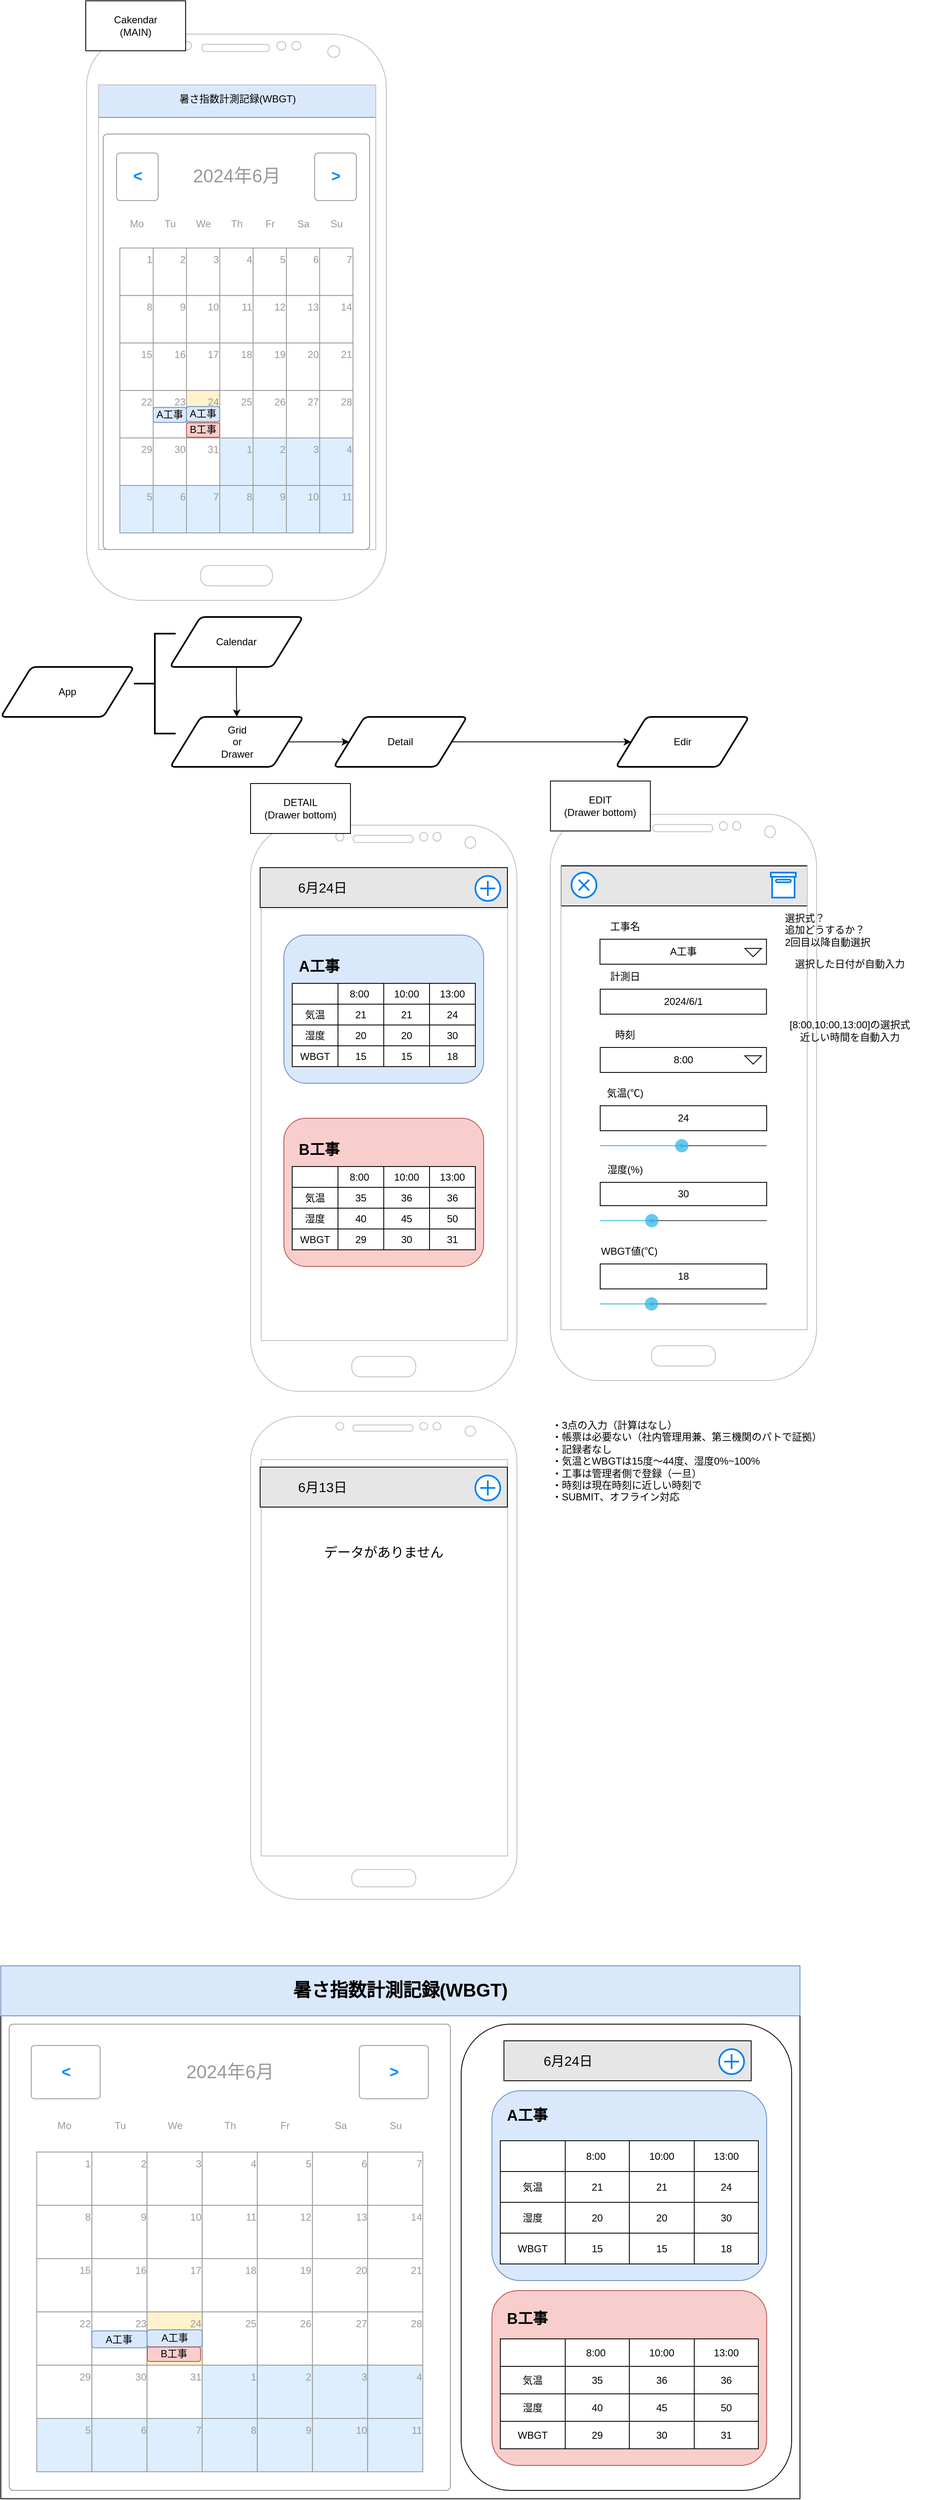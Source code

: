 <mxfile version="22.1.18" type="device" pages="2">
  <diagram name="ページ1" id="F72T8sjxZpWGAnclQy33">
    <mxGraphModel dx="2219" dy="1106" grid="1" gridSize="10" guides="1" tooltips="1" connect="1" arrows="1" fold="1" page="1" pageScale="1" pageWidth="1654" pageHeight="1169" math="0" shadow="0">
      <root>
        <mxCell id="0" />
        <mxCell id="1" parent="0" />
        <mxCell id="ZSukXJgvBtYMUmeR0BDP-123" value="" style="rounded=0;whiteSpace=wrap;html=1;fillColor=#E6E6E6;" parent="1" vertex="1">
          <mxGeometry x="713" y="1079" width="297" height="48" as="geometry" />
        </mxCell>
        <mxCell id="ZSukXJgvBtYMUmeR0BDP-56" value="暑さ指数計測記録(WBGT)" style="rounded=0;whiteSpace=wrap;html=1;fillColor=#dae8fc;strokeColor=#6c8ebf;" parent="1" vertex="1">
          <mxGeometry x="156" y="136" width="337" height="44" as="geometry" />
        </mxCell>
        <mxCell id="T-9K0718TZzX3F1PyiCi-1" value="" style="verticalLabelPosition=bottom;verticalAlign=top;html=1;shadow=0;dashed=0;strokeWidth=1;shape=mxgraph.android.phone2;strokeColor=#c0c0c0;" parent="1" vertex="1">
          <mxGeometry x="700" y="1017" width="320" height="680" as="geometry" />
        </mxCell>
        <mxCell id="T-9K0718TZzX3F1PyiCi-2" value="" style="verticalLabelPosition=bottom;verticalAlign=top;html=1;shadow=0;dashed=0;strokeWidth=1;shape=mxgraph.android.progressScrubberFocused;dx=0.49;fillColor=#33b5e5;" parent="1" vertex="1">
          <mxGeometry x="760" y="1407" width="200" height="16" as="geometry" />
        </mxCell>
        <mxCell id="T-9K0718TZzX3F1PyiCi-3" value="24" style="rounded=0;whiteSpace=wrap;html=1;" parent="1" vertex="1">
          <mxGeometry x="760" y="1367" width="200" height="30" as="geometry" />
        </mxCell>
        <mxCell id="T-9K0718TZzX3F1PyiCi-4" value="気温(℃)" style="text;html=1;strokeColor=none;fillColor=none;align=center;verticalAlign=middle;whiteSpace=wrap;rounded=0;" parent="1" vertex="1">
          <mxGeometry x="760" y="1337" width="60" height="30" as="geometry" />
        </mxCell>
        <mxCell id="T-9K0718TZzX3F1PyiCi-5" value="" style="verticalLabelPosition=bottom;verticalAlign=top;html=1;shadow=0;dashed=0;strokeWidth=1;shape=mxgraph.android.progressScrubberFocused;dx=0.31;fillColor=#33b5e5;" parent="1" vertex="1">
          <mxGeometry x="760" y="1497" width="200" height="16" as="geometry" />
        </mxCell>
        <mxCell id="T-9K0718TZzX3F1PyiCi-6" value="30" style="rounded=0;whiteSpace=wrap;html=1;" parent="1" vertex="1">
          <mxGeometry x="760" y="1459" width="200" height="28" as="geometry" />
        </mxCell>
        <mxCell id="T-9K0718TZzX3F1PyiCi-7" value="湿度(%)" style="text;html=1;strokeColor=none;fillColor=none;align=center;verticalAlign=middle;whiteSpace=wrap;rounded=0;" parent="1" vertex="1">
          <mxGeometry x="760" y="1429" width="60" height="30" as="geometry" />
        </mxCell>
        <mxCell id="T-9K0718TZzX3F1PyiCi-8" value="" style="verticalLabelPosition=bottom;verticalAlign=top;html=1;shadow=0;dashed=0;strokeWidth=1;shape=mxgraph.android.progressScrubberFocused;dx=0.31;fillColor=#33b5e5;" parent="1" vertex="1">
          <mxGeometry x="759.5" y="1597" width="200.5" height="16" as="geometry" />
        </mxCell>
        <mxCell id="T-9K0718TZzX3F1PyiCi-9" value="18" style="rounded=0;whiteSpace=wrap;html=1;" parent="1" vertex="1">
          <mxGeometry x="760" y="1557" width="200" height="30" as="geometry" />
        </mxCell>
        <mxCell id="T-9K0718TZzX3F1PyiCi-10" value="WBGT値(℃)" style="text;html=1;strokeColor=none;fillColor=none;align=center;verticalAlign=middle;whiteSpace=wrap;rounded=0;" parent="1" vertex="1">
          <mxGeometry x="760" y="1527" width="70" height="30" as="geometry" />
        </mxCell>
        <mxCell id="T-9K0718TZzX3F1PyiCi-12" value="2024/6/1" style="rounded=0;whiteSpace=wrap;html=1;" parent="1" vertex="1">
          <mxGeometry x="760" y="1227" width="199.75" height="30" as="geometry" />
        </mxCell>
        <mxCell id="T-9K0718TZzX3F1PyiCi-13" value="計測日" style="text;html=1;strokeColor=none;fillColor=none;align=center;verticalAlign=middle;whiteSpace=wrap;rounded=0;" parent="1" vertex="1">
          <mxGeometry x="759.5" y="1197" width="60" height="30" as="geometry" />
        </mxCell>
        <mxCell id="T-9K0718TZzX3F1PyiCi-14" value="8:00" style="rounded=0;whiteSpace=wrap;html=1;" parent="1" vertex="1">
          <mxGeometry x="760" y="1297" width="199.75" height="30" as="geometry" />
        </mxCell>
        <mxCell id="T-9K0718TZzX3F1PyiCi-15" value="時刻" style="text;html=1;strokeColor=none;fillColor=none;align=center;verticalAlign=middle;whiteSpace=wrap;rounded=0;" parent="1" vertex="1">
          <mxGeometry x="759.5" y="1267" width="60" height="30" as="geometry" />
        </mxCell>
        <mxCell id="T-9K0718TZzX3F1PyiCi-16" value="選択した日付が自動入力" style="text;html=1;strokeColor=none;fillColor=none;align=center;verticalAlign=middle;whiteSpace=wrap;rounded=0;" parent="1" vertex="1">
          <mxGeometry x="960" y="1177" width="200" height="40" as="geometry" />
        </mxCell>
        <mxCell id="T-9K0718TZzX3F1PyiCi-17" value="[8:00,10:00,13:00]の選択式&lt;br&gt;近しい時間を自動入力" style="text;html=1;strokeColor=none;fillColor=none;align=center;verticalAlign=middle;whiteSpace=wrap;rounded=0;" parent="1" vertex="1">
          <mxGeometry x="960" y="1257" width="200" height="40" as="geometry" />
        </mxCell>
        <mxCell id="T-9K0718TZzX3F1PyiCi-18" value="A工事" style="rounded=0;whiteSpace=wrap;html=1;" parent="1" vertex="1">
          <mxGeometry x="759.75" y="1167" width="200" height="30" as="geometry" />
        </mxCell>
        <mxCell id="T-9K0718TZzX3F1PyiCi-19" value="工事名" style="text;html=1;strokeColor=none;fillColor=none;align=center;verticalAlign=middle;whiteSpace=wrap;rounded=0;" parent="1" vertex="1">
          <mxGeometry x="760" y="1137" width="60" height="30" as="geometry" />
        </mxCell>
        <mxCell id="T-9K0718TZzX3F1PyiCi-20" value="選択式？&lt;br&gt;追加どうするか？&lt;br&gt;2回目以降自動選択" style="text;html=1;strokeColor=none;fillColor=none;align=left;verticalAlign=middle;whiteSpace=wrap;rounded=0;" parent="1" vertex="1">
          <mxGeometry x="980" y="1126" width="170" height="60" as="geometry" />
        </mxCell>
        <mxCell id="bO0XZ3F-v_X8p2w4Crle-1" value="・3点の入力（計算はなし）&lt;br&gt;・帳票は必要ない（社内管理用兼、第三機関のパトで証拠）&lt;br&gt;・記録者なし&lt;br&gt;・気温とWBGTは15度～44度、湿度0%~100%&lt;br&gt;・工事は管理者側で登録（一旦）&lt;br&gt;・時刻は現在時刻に近しい時刻で&lt;br&gt;・SUBMIT、オフライン対応" style="text;html=1;strokeColor=none;fillColor=none;align=left;verticalAlign=top;whiteSpace=wrap;rounded=0;" parent="1" vertex="1">
          <mxGeometry x="700" y="1737" width="360" height="120" as="geometry" />
        </mxCell>
        <mxCell id="ZSukXJgvBtYMUmeR0BDP-1" value="" style="verticalLabelPosition=bottom;verticalAlign=top;html=1;shadow=0;dashed=0;strokeWidth=1;shape=mxgraph.android.phone2;strokeColor=#c0c0c0;" parent="1" vertex="1">
          <mxGeometry x="143" y="80" width="360" height="680" as="geometry" />
        </mxCell>
        <mxCell id="ZSukXJgvBtYMUmeR0BDP-2" value="" style="strokeWidth=1;shadow=0;dashed=0;align=center;html=1;shape=mxgraph.mockup.forms.rrect;rSize=5;strokeColor=#999999;fillColor=#ffffff;" parent="1" vertex="1">
          <mxGeometry x="163" y="200" width="320" height="499" as="geometry" />
        </mxCell>
        <mxCell id="ZSukXJgvBtYMUmeR0BDP-3" value="&lt;font style=&quot;font-size: 22px;&quot;&gt;2024年6月&lt;/font&gt;" style="strokeWidth=1;shadow=0;dashed=0;align=center;html=1;shape=mxgraph.mockup.forms.anchor;fontColor=#999999;" parent="ZSukXJgvBtYMUmeR0BDP-2" vertex="1">
          <mxGeometry x="60" y="22.811" width="200" height="57.029" as="geometry" />
        </mxCell>
        <mxCell id="ZSukXJgvBtYMUmeR0BDP-4" value="&lt;" style="strokeWidth=1;shadow=0;dashed=0;align=center;html=1;shape=mxgraph.mockup.forms.rrect;rSize=4;strokeColor=#999999;fontColor=#008cff;fontSize=19;fontStyle=1;" parent="ZSukXJgvBtYMUmeR0BDP-2" vertex="1">
          <mxGeometry x="16" y="22.811" width="50" height="57.029" as="geometry" />
        </mxCell>
        <mxCell id="ZSukXJgvBtYMUmeR0BDP-5" value="&gt;" style="strokeWidth=1;shadow=0;dashed=0;align=center;html=1;shape=mxgraph.mockup.forms.rrect;rSize=4;strokeColor=#999999;fontColor=#008cff;fontSize=19;fontStyle=1;" parent="ZSukXJgvBtYMUmeR0BDP-2" vertex="1">
          <mxGeometry x="254" y="22.811" width="50" height="57.029" as="geometry" />
        </mxCell>
        <mxCell id="ZSukXJgvBtYMUmeR0BDP-6" value="Mo" style="strokeWidth=1;shadow=0;dashed=0;align=center;html=1;shape=mxgraph.mockup.forms.anchor;fontColor=#999999;" parent="ZSukXJgvBtYMUmeR0BDP-2" vertex="1">
          <mxGeometry x="20" y="79.84" width="40" height="57.029" as="geometry" />
        </mxCell>
        <mxCell id="ZSukXJgvBtYMUmeR0BDP-7" value="Tu" style="strokeWidth=1;shadow=0;dashed=0;align=center;html=1;shape=mxgraph.mockup.forms.anchor;fontColor=#999999;" parent="ZSukXJgvBtYMUmeR0BDP-2" vertex="1">
          <mxGeometry x="60" y="79.84" width="40" height="57.029" as="geometry" />
        </mxCell>
        <mxCell id="ZSukXJgvBtYMUmeR0BDP-8" value="We" style="strokeWidth=1;shadow=0;dashed=0;align=center;html=1;shape=mxgraph.mockup.forms.anchor;fontColor=#999999;" parent="ZSukXJgvBtYMUmeR0BDP-2" vertex="1">
          <mxGeometry x="100" y="79.84" width="40" height="57.029" as="geometry" />
        </mxCell>
        <mxCell id="ZSukXJgvBtYMUmeR0BDP-9" value="Th" style="strokeWidth=1;shadow=0;dashed=0;align=center;html=1;shape=mxgraph.mockup.forms.anchor;fontColor=#999999;" parent="ZSukXJgvBtYMUmeR0BDP-2" vertex="1">
          <mxGeometry x="140" y="79.84" width="40" height="57.029" as="geometry" />
        </mxCell>
        <mxCell id="ZSukXJgvBtYMUmeR0BDP-10" value="Fr" style="strokeWidth=1;shadow=0;dashed=0;align=center;html=1;shape=mxgraph.mockup.forms.anchor;fontColor=#999999;" parent="ZSukXJgvBtYMUmeR0BDP-2" vertex="1">
          <mxGeometry x="180" y="79.84" width="40" height="57.029" as="geometry" />
        </mxCell>
        <mxCell id="ZSukXJgvBtYMUmeR0BDP-11" value="Sa" style="strokeWidth=1;shadow=0;dashed=0;align=center;html=1;shape=mxgraph.mockup.forms.anchor;fontColor=#999999;" parent="ZSukXJgvBtYMUmeR0BDP-2" vertex="1">
          <mxGeometry x="220" y="79.84" width="40" height="57.029" as="geometry" />
        </mxCell>
        <mxCell id="ZSukXJgvBtYMUmeR0BDP-12" value="Su" style="strokeWidth=1;shadow=0;dashed=0;align=center;html=1;shape=mxgraph.mockup.forms.anchor;fontColor=#999999;" parent="ZSukXJgvBtYMUmeR0BDP-2" vertex="1">
          <mxGeometry x="260" y="79.84" width="40" height="57.029" as="geometry" />
        </mxCell>
        <mxCell id="ZSukXJgvBtYMUmeR0BDP-13" value="1" style="strokeWidth=1;shadow=0;dashed=0;align=right;html=1;shape=mxgraph.mockup.forms.rrect;rSize=0;strokeColor=#999999;fontColor=#999999;verticalAlign=top;" parent="ZSukXJgvBtYMUmeR0BDP-2" vertex="1">
          <mxGeometry x="20" y="136.869" width="40" height="57.029" as="geometry" />
        </mxCell>
        <mxCell id="ZSukXJgvBtYMUmeR0BDP-14" value="2" style="strokeWidth=1;shadow=0;dashed=0;align=right;html=1;shape=mxgraph.mockup.forms.rrect;rSize=0;strokeColor=#999999;fontColor=#999999;verticalAlign=top;" parent="ZSukXJgvBtYMUmeR0BDP-2" vertex="1">
          <mxGeometry x="60" y="136.869" width="40" height="57.029" as="geometry" />
        </mxCell>
        <mxCell id="ZSukXJgvBtYMUmeR0BDP-15" value="3" style="strokeWidth=1;shadow=0;dashed=0;align=right;html=1;shape=mxgraph.mockup.forms.rrect;rSize=0;strokeColor=#999999;fontColor=#999999;verticalAlign=top;" parent="ZSukXJgvBtYMUmeR0BDP-2" vertex="1">
          <mxGeometry x="100" y="136.869" width="40" height="57.029" as="geometry" />
        </mxCell>
        <mxCell id="ZSukXJgvBtYMUmeR0BDP-16" value="4" style="strokeWidth=1;shadow=0;dashed=0;align=right;html=1;shape=mxgraph.mockup.forms.rrect;rSize=0;strokeColor=#999999;fontColor=#999999;verticalAlign=top;" parent="ZSukXJgvBtYMUmeR0BDP-2" vertex="1">
          <mxGeometry x="140" y="136.869" width="40" height="57.029" as="geometry" />
        </mxCell>
        <mxCell id="ZSukXJgvBtYMUmeR0BDP-17" value="5" style="strokeWidth=1;shadow=0;dashed=0;align=right;html=1;shape=mxgraph.mockup.forms.rrect;rSize=0;strokeColor=#999999;fontColor=#999999;verticalAlign=top;" parent="ZSukXJgvBtYMUmeR0BDP-2" vertex="1">
          <mxGeometry x="180" y="136.869" width="40" height="57.029" as="geometry" />
        </mxCell>
        <mxCell id="ZSukXJgvBtYMUmeR0BDP-18" value="6" style="strokeWidth=1;shadow=0;dashed=0;align=right;html=1;shape=mxgraph.mockup.forms.rrect;rSize=0;strokeColor=#999999;fontColor=#999999;verticalAlign=top;" parent="ZSukXJgvBtYMUmeR0BDP-2" vertex="1">
          <mxGeometry x="220" y="136.869" width="40" height="57.029" as="geometry" />
        </mxCell>
        <mxCell id="ZSukXJgvBtYMUmeR0BDP-19" value="7" style="strokeWidth=1;shadow=0;dashed=0;align=right;html=1;shape=mxgraph.mockup.forms.rrect;rSize=0;strokeColor=#999999;fontColor=#999999;verticalAlign=top;" parent="ZSukXJgvBtYMUmeR0BDP-2" vertex="1">
          <mxGeometry x="260" y="136.869" width="40" height="57.029" as="geometry" />
        </mxCell>
        <mxCell id="ZSukXJgvBtYMUmeR0BDP-20" value="8" style="strokeWidth=1;shadow=0;dashed=0;align=right;html=1;shape=mxgraph.mockup.forms.rrect;rSize=0;strokeColor=#999999;fontColor=#999999;verticalAlign=top;" parent="ZSukXJgvBtYMUmeR0BDP-2" vertex="1">
          <mxGeometry x="20" y="193.897" width="40" height="57.029" as="geometry" />
        </mxCell>
        <mxCell id="ZSukXJgvBtYMUmeR0BDP-21" value="9" style="strokeWidth=1;shadow=0;dashed=0;align=right;html=1;shape=mxgraph.mockup.forms.rrect;rSize=0;strokeColor=#999999;fontColor=#999999;verticalAlign=top;" parent="ZSukXJgvBtYMUmeR0BDP-2" vertex="1">
          <mxGeometry x="60" y="193.897" width="40" height="57.029" as="geometry" />
        </mxCell>
        <mxCell id="ZSukXJgvBtYMUmeR0BDP-22" value="10" style="strokeWidth=1;shadow=0;dashed=0;align=right;html=1;shape=mxgraph.mockup.forms.rrect;rSize=0;strokeColor=#999999;fontColor=#999999;verticalAlign=top;" parent="ZSukXJgvBtYMUmeR0BDP-2" vertex="1">
          <mxGeometry x="100" y="193.897" width="40" height="57.029" as="geometry" />
        </mxCell>
        <mxCell id="ZSukXJgvBtYMUmeR0BDP-23" value="11" style="strokeWidth=1;shadow=0;dashed=0;align=right;html=1;shape=mxgraph.mockup.forms.rrect;rSize=0;strokeColor=#999999;fontColor=#999999;verticalAlign=top;" parent="ZSukXJgvBtYMUmeR0BDP-2" vertex="1">
          <mxGeometry x="140" y="193.897" width="40" height="57.029" as="geometry" />
        </mxCell>
        <mxCell id="ZSukXJgvBtYMUmeR0BDP-24" value="12" style="strokeWidth=1;shadow=0;dashed=0;align=right;html=1;shape=mxgraph.mockup.forms.rrect;rSize=0;strokeColor=#999999;fontColor=#999999;verticalAlign=top;" parent="ZSukXJgvBtYMUmeR0BDP-2" vertex="1">
          <mxGeometry x="180" y="193.897" width="40" height="57.029" as="geometry" />
        </mxCell>
        <mxCell id="ZSukXJgvBtYMUmeR0BDP-25" value="13" style="strokeWidth=1;shadow=0;dashed=0;align=right;html=1;shape=mxgraph.mockup.forms.rrect;rSize=0;strokeColor=#999999;fontColor=#999999;verticalAlign=top;" parent="ZSukXJgvBtYMUmeR0BDP-2" vertex="1">
          <mxGeometry x="220" y="193.897" width="40" height="57.029" as="geometry" />
        </mxCell>
        <mxCell id="ZSukXJgvBtYMUmeR0BDP-26" value="14" style="strokeWidth=1;shadow=0;dashed=0;align=right;html=1;shape=mxgraph.mockup.forms.rrect;rSize=0;strokeColor=#999999;fontColor=#999999;verticalAlign=top;" parent="ZSukXJgvBtYMUmeR0BDP-2" vertex="1">
          <mxGeometry x="260" y="193.897" width="40" height="57.029" as="geometry" />
        </mxCell>
        <mxCell id="ZSukXJgvBtYMUmeR0BDP-27" value="15" style="strokeWidth=1;shadow=0;dashed=0;align=right;html=1;shape=mxgraph.mockup.forms.rrect;rSize=0;strokeColor=#999999;fontColor=#999999;verticalAlign=top;" parent="ZSukXJgvBtYMUmeR0BDP-2" vertex="1">
          <mxGeometry x="20" y="250.926" width="40" height="57.029" as="geometry" />
        </mxCell>
        <mxCell id="ZSukXJgvBtYMUmeR0BDP-28" value="16" style="strokeWidth=1;shadow=0;dashed=0;align=right;html=1;shape=mxgraph.mockup.forms.rrect;rSize=0;strokeColor=#999999;fontColor=#999999;verticalAlign=top;" parent="ZSukXJgvBtYMUmeR0BDP-2" vertex="1">
          <mxGeometry x="60" y="250.926" width="40" height="57.029" as="geometry" />
        </mxCell>
        <mxCell id="ZSukXJgvBtYMUmeR0BDP-29" value="17" style="strokeWidth=1;shadow=0;dashed=0;align=right;html=1;shape=mxgraph.mockup.forms.rrect;rSize=0;strokeColor=#999999;fontColor=#999999;verticalAlign=top;" parent="ZSukXJgvBtYMUmeR0BDP-2" vertex="1">
          <mxGeometry x="100" y="250.926" width="40" height="57.029" as="geometry" />
        </mxCell>
        <mxCell id="ZSukXJgvBtYMUmeR0BDP-30" value="18" style="strokeWidth=1;shadow=0;dashed=0;align=right;html=1;shape=mxgraph.mockup.forms.rrect;rSize=0;strokeColor=#999999;fontColor=#999999;verticalAlign=top;" parent="ZSukXJgvBtYMUmeR0BDP-2" vertex="1">
          <mxGeometry x="140" y="250.926" width="40" height="57.029" as="geometry" />
        </mxCell>
        <mxCell id="ZSukXJgvBtYMUmeR0BDP-31" value="19" style="strokeWidth=1;shadow=0;dashed=0;align=right;html=1;shape=mxgraph.mockup.forms.rrect;rSize=0;strokeColor=#999999;fontColor=#999999;verticalAlign=top;" parent="ZSukXJgvBtYMUmeR0BDP-2" vertex="1">
          <mxGeometry x="180" y="250.926" width="40" height="57.029" as="geometry" />
        </mxCell>
        <mxCell id="ZSukXJgvBtYMUmeR0BDP-32" value="20" style="strokeWidth=1;shadow=0;dashed=0;align=right;html=1;shape=mxgraph.mockup.forms.rrect;rSize=0;strokeColor=#999999;fontColor=#999999;verticalAlign=top;" parent="ZSukXJgvBtYMUmeR0BDP-2" vertex="1">
          <mxGeometry x="220" y="250.926" width="40" height="57.029" as="geometry" />
        </mxCell>
        <mxCell id="ZSukXJgvBtYMUmeR0BDP-33" value="21" style="strokeWidth=1;shadow=0;dashed=0;align=right;html=1;shape=mxgraph.mockup.forms.rrect;rSize=0;strokeColor=#999999;fontColor=#999999;verticalAlign=top;" parent="ZSukXJgvBtYMUmeR0BDP-2" vertex="1">
          <mxGeometry x="260" y="250.926" width="40" height="57.029" as="geometry" />
        </mxCell>
        <mxCell id="ZSukXJgvBtYMUmeR0BDP-34" value="22" style="strokeWidth=1;shadow=0;dashed=0;align=right;html=1;shape=mxgraph.mockup.forms.rrect;rSize=0;strokeColor=#999999;fontColor=#999999;verticalAlign=top;" parent="ZSukXJgvBtYMUmeR0BDP-2" vertex="1">
          <mxGeometry x="20" y="307.954" width="40" height="57.029" as="geometry" />
        </mxCell>
        <mxCell id="ZSukXJgvBtYMUmeR0BDP-35" value="23" style="strokeWidth=1;shadow=0;dashed=0;align=right;html=1;shape=mxgraph.mockup.forms.rrect;rSize=0;strokeColor=#999999;fontColor=#999999;verticalAlign=top;" parent="ZSukXJgvBtYMUmeR0BDP-2" vertex="1">
          <mxGeometry x="60" y="307.954" width="40" height="57.029" as="geometry" />
        </mxCell>
        <mxCell id="ZSukXJgvBtYMUmeR0BDP-36" value="25" style="strokeWidth=1;shadow=0;dashed=0;align=right;html=1;shape=mxgraph.mockup.forms.rrect;rSize=0;strokeColor=#999999;fontColor=#999999;verticalAlign=top;" parent="ZSukXJgvBtYMUmeR0BDP-2" vertex="1">
          <mxGeometry x="140" y="307.954" width="40" height="57.029" as="geometry" />
        </mxCell>
        <mxCell id="ZSukXJgvBtYMUmeR0BDP-37" value="26" style="strokeWidth=1;shadow=0;dashed=0;align=right;html=1;shape=mxgraph.mockup.forms.rrect;rSize=0;strokeColor=#999999;fontColor=#999999;verticalAlign=top;" parent="ZSukXJgvBtYMUmeR0BDP-2" vertex="1">
          <mxGeometry x="180" y="307.954" width="40" height="57.029" as="geometry" />
        </mxCell>
        <mxCell id="ZSukXJgvBtYMUmeR0BDP-38" value="27" style="strokeWidth=1;shadow=0;dashed=0;align=right;html=1;shape=mxgraph.mockup.forms.rrect;rSize=0;strokeColor=#999999;fontColor=#999999;verticalAlign=top;" parent="ZSukXJgvBtYMUmeR0BDP-2" vertex="1">
          <mxGeometry x="220" y="307.954" width="40" height="57.029" as="geometry" />
        </mxCell>
        <mxCell id="ZSukXJgvBtYMUmeR0BDP-39" value="28" style="strokeWidth=1;shadow=0;dashed=0;align=right;html=1;shape=mxgraph.mockup.forms.rrect;rSize=0;strokeColor=#999999;fontColor=#999999;verticalAlign=top;" parent="ZSukXJgvBtYMUmeR0BDP-2" vertex="1">
          <mxGeometry x="260" y="307.954" width="40" height="57.029" as="geometry" />
        </mxCell>
        <mxCell id="ZSukXJgvBtYMUmeR0BDP-40" value="29" style="strokeWidth=1;shadow=0;dashed=0;align=right;html=1;shape=mxgraph.mockup.forms.rrect;rSize=0;strokeColor=#999999;fontColor=#999999;verticalAlign=top;" parent="ZSukXJgvBtYMUmeR0BDP-2" vertex="1">
          <mxGeometry x="20" y="364.983" width="40" height="57.029" as="geometry" />
        </mxCell>
        <mxCell id="ZSukXJgvBtYMUmeR0BDP-41" value="30" style="strokeWidth=1;shadow=0;dashed=0;align=right;html=1;shape=mxgraph.mockup.forms.rrect;rSize=0;strokeColor=#999999;fontColor=#999999;verticalAlign=top;" parent="ZSukXJgvBtYMUmeR0BDP-2" vertex="1">
          <mxGeometry x="60" y="364.983" width="40" height="57.029" as="geometry" />
        </mxCell>
        <mxCell id="ZSukXJgvBtYMUmeR0BDP-42" value="31" style="strokeWidth=1;shadow=0;dashed=0;align=right;html=1;shape=mxgraph.mockup.forms.rrect;rSize=0;strokeColor=#999999;fontColor=#999999;verticalAlign=top;" parent="ZSukXJgvBtYMUmeR0BDP-2" vertex="1">
          <mxGeometry x="100" y="364.983" width="40" height="57.029" as="geometry" />
        </mxCell>
        <mxCell id="ZSukXJgvBtYMUmeR0BDP-43" value="1" style="strokeWidth=1;shadow=0;dashed=0;align=right;html=1;shape=mxgraph.mockup.forms.rrect;rSize=0;strokeColor=#999999;fontColor=#999999;fillColor=#ddeeff;verticalAlign=top;" parent="ZSukXJgvBtYMUmeR0BDP-2" vertex="1">
          <mxGeometry x="140" y="364.983" width="40" height="57.029" as="geometry" />
        </mxCell>
        <mxCell id="ZSukXJgvBtYMUmeR0BDP-44" value="2" style="strokeWidth=1;shadow=0;dashed=0;align=right;html=1;shape=mxgraph.mockup.forms.rrect;rSize=0;strokeColor=#999999;fontColor=#999999;fillColor=#ddeeff;verticalAlign=top;" parent="ZSukXJgvBtYMUmeR0BDP-2" vertex="1">
          <mxGeometry x="180" y="364.983" width="40" height="57.029" as="geometry" />
        </mxCell>
        <mxCell id="ZSukXJgvBtYMUmeR0BDP-45" value="3" style="strokeWidth=1;shadow=0;dashed=0;align=right;html=1;shape=mxgraph.mockup.forms.rrect;rSize=0;strokeColor=#999999;fontColor=#999999;fillColor=#ddeeff;verticalAlign=top;" parent="ZSukXJgvBtYMUmeR0BDP-2" vertex="1">
          <mxGeometry x="220" y="364.983" width="40" height="57.029" as="geometry" />
        </mxCell>
        <mxCell id="ZSukXJgvBtYMUmeR0BDP-46" value="4" style="strokeWidth=1;shadow=0;dashed=0;align=right;html=1;shape=mxgraph.mockup.forms.rrect;rSize=0;strokeColor=#999999;fontColor=#999999;fillColor=#ddeeff;verticalAlign=top;" parent="ZSukXJgvBtYMUmeR0BDP-2" vertex="1">
          <mxGeometry x="260" y="364.983" width="40" height="57.029" as="geometry" />
        </mxCell>
        <mxCell id="ZSukXJgvBtYMUmeR0BDP-47" value="5" style="strokeWidth=1;shadow=0;dashed=0;align=right;html=1;shape=mxgraph.mockup.forms.rrect;rSize=0;strokeColor=#999999;fontColor=#999999;fillColor=#ddeeff;verticalAlign=top;" parent="ZSukXJgvBtYMUmeR0BDP-2" vertex="1">
          <mxGeometry x="20" y="422.011" width="40" height="57.029" as="geometry" />
        </mxCell>
        <mxCell id="ZSukXJgvBtYMUmeR0BDP-48" value="6" style="strokeWidth=1;shadow=0;dashed=0;align=right;html=1;shape=mxgraph.mockup.forms.rrect;rSize=0;strokeColor=#999999;fontColor=#999999;fillColor=#ddeeff;verticalAlign=top;" parent="ZSukXJgvBtYMUmeR0BDP-2" vertex="1">
          <mxGeometry x="60" y="422.011" width="40" height="57.029" as="geometry" />
        </mxCell>
        <mxCell id="ZSukXJgvBtYMUmeR0BDP-49" value="7" style="strokeWidth=1;shadow=0;dashed=0;align=right;html=1;shape=mxgraph.mockup.forms.rrect;rSize=0;strokeColor=#999999;fontColor=#999999;fillColor=#ddeeff;verticalAlign=top;" parent="ZSukXJgvBtYMUmeR0BDP-2" vertex="1">
          <mxGeometry x="100" y="422.011" width="40" height="57.029" as="geometry" />
        </mxCell>
        <mxCell id="ZSukXJgvBtYMUmeR0BDP-50" value="8" style="strokeWidth=1;shadow=0;dashed=0;align=right;html=1;shape=mxgraph.mockup.forms.rrect;rSize=0;strokeColor=#999999;fontColor=#999999;fillColor=#ddeeff;verticalAlign=top;" parent="ZSukXJgvBtYMUmeR0BDP-2" vertex="1">
          <mxGeometry x="140" y="422.011" width="40" height="57.029" as="geometry" />
        </mxCell>
        <mxCell id="ZSukXJgvBtYMUmeR0BDP-51" value="9" style="strokeWidth=1;shadow=0;dashed=0;align=right;html=1;shape=mxgraph.mockup.forms.rrect;rSize=0;strokeColor=#999999;fontColor=#999999;fillColor=#ddeeff;verticalAlign=top;" parent="ZSukXJgvBtYMUmeR0BDP-2" vertex="1">
          <mxGeometry x="180" y="422.011" width="40" height="57.029" as="geometry" />
        </mxCell>
        <mxCell id="ZSukXJgvBtYMUmeR0BDP-52" value="10" style="strokeWidth=1;shadow=0;dashed=0;align=right;html=1;shape=mxgraph.mockup.forms.rrect;rSize=0;strokeColor=#999999;fontColor=#999999;fillColor=#ddeeff;verticalAlign=top;" parent="ZSukXJgvBtYMUmeR0BDP-2" vertex="1">
          <mxGeometry x="220" y="422.011" width="40" height="57.029" as="geometry" />
        </mxCell>
        <mxCell id="ZSukXJgvBtYMUmeR0BDP-53" value="11" style="strokeWidth=1;shadow=0;dashed=0;align=right;html=1;shape=mxgraph.mockup.forms.rrect;rSize=0;strokeColor=#999999;fontColor=#999999;fillColor=#ddeeff;verticalAlign=top;" parent="ZSukXJgvBtYMUmeR0BDP-2" vertex="1">
          <mxGeometry x="260" y="422.011" width="40" height="57.029" as="geometry" />
        </mxCell>
        <mxCell id="ZSukXJgvBtYMUmeR0BDP-55" value="24" style="strokeWidth=1;shadow=0;dashed=0;align=right;html=1;shape=mxgraph.mockup.forms.rrect;rSize=0;strokeColor=#999999;fontColor=#999999;verticalAlign=top;fillColor=#FFF2CC;" parent="ZSukXJgvBtYMUmeR0BDP-2" vertex="1">
          <mxGeometry x="100" y="307.954" width="40" height="57.029" as="geometry" />
        </mxCell>
        <mxCell id="ZSukXJgvBtYMUmeR0BDP-57" value="A工事" style="rounded=1;whiteSpace=wrap;html=1;fillColor=#dae8fc;strokeColor=#6c8ebf;" parent="ZSukXJgvBtYMUmeR0BDP-2" vertex="1">
          <mxGeometry x="100" y="327.188" width="40" height="18.141" as="geometry" />
        </mxCell>
        <mxCell id="ZSukXJgvBtYMUmeR0BDP-113" value="A工事" style="rounded=1;whiteSpace=wrap;html=1;fillColor=#dae8fc;strokeColor=#6c8ebf;" parent="ZSukXJgvBtYMUmeR0BDP-2" vertex="1">
          <mxGeometry x="60" y="328.228" width="40" height="18.141" as="geometry" />
        </mxCell>
        <mxCell id="ZSukXJgvBtYMUmeR0BDP-114" value="B工事" style="rounded=1;whiteSpace=wrap;html=1;fillColor=#f8cecc;strokeColor=#b85450;" parent="1" vertex="1">
          <mxGeometry x="263" y="546.73" width="40" height="17.45" as="geometry" />
        </mxCell>
        <mxCell id="ZSukXJgvBtYMUmeR0BDP-115" value="" style="triangle;whiteSpace=wrap;html=1;rotation=90;" parent="1" vertex="1">
          <mxGeometry x="938.75" y="1173" width="10" height="20" as="geometry" />
        </mxCell>
        <mxCell id="ZSukXJgvBtYMUmeR0BDP-116" value="Cakendar&lt;br&gt;(MAIN)" style="rounded=0;whiteSpace=wrap;html=1;" parent="1" vertex="1">
          <mxGeometry x="142" y="40" width="120" height="60" as="geometry" />
        </mxCell>
        <mxCell id="ZSukXJgvBtYMUmeR0BDP-117" value="" style="verticalLabelPosition=bottom;verticalAlign=top;html=1;shadow=0;dashed=0;strokeWidth=1;shape=mxgraph.android.phone2;strokeColor=#c0c0c0;" parent="1" vertex="1">
          <mxGeometry x="340" y="1030" width="320" height="680" as="geometry" />
        </mxCell>
        <mxCell id="ZSukXJgvBtYMUmeR0BDP-118" value="DETAIL&lt;br&gt;(Drawer bottom)" style="rounded=0;whiteSpace=wrap;html=1;" parent="1" vertex="1">
          <mxGeometry x="340" y="980" width="120" height="60" as="geometry" />
        </mxCell>
        <mxCell id="ZSukXJgvBtYMUmeR0BDP-119" value="EDIT&lt;br&gt;(Drawer bottom)" style="rounded=0;whiteSpace=wrap;html=1;" parent="1" vertex="1">
          <mxGeometry x="700.25" y="977" width="120" height="60" as="geometry" />
        </mxCell>
        <mxCell id="ZSukXJgvBtYMUmeR0BDP-120" value="" style="html=1;verticalLabelPosition=bottom;align=center;labelBackgroundColor=#ffffff;verticalAlign=top;strokeWidth=2;strokeColor=#0080F0;shadow=0;dashed=0;shape=mxgraph.ios7.icons.add;rotation=45;" parent="1" vertex="1">
          <mxGeometry x="725.5" y="1087" width="30" height="30" as="geometry" />
        </mxCell>
        <mxCell id="ZSukXJgvBtYMUmeR0BDP-121" value="" style="html=1;verticalLabelPosition=bottom;align=center;labelBackgroundColor=#ffffff;verticalAlign=top;strokeWidth=2;strokeColor=#0080F0;shadow=0;dashed=0;shape=mxgraph.ios7.icons.box;" parent="1" vertex="1">
          <mxGeometry x="965" y="1087" width="30" height="30" as="geometry" />
        </mxCell>
        <mxCell id="ZSukXJgvBtYMUmeR0BDP-124" value="" style="rounded=0;whiteSpace=wrap;html=1;fillColor=#E6E6E6;" parent="1" vertex="1">
          <mxGeometry x="351.5" y="1081" width="297" height="48" as="geometry" />
        </mxCell>
        <mxCell id="ZSukXJgvBtYMUmeR0BDP-125" value="&lt;font style=&quot;font-size: 16px;&quot;&gt;6月24日&lt;/font&gt;" style="text;html=1;strokeColor=none;fillColor=none;align=center;verticalAlign=middle;whiteSpace=wrap;rounded=0;" parent="1" vertex="1">
          <mxGeometry x="351.5" y="1090" width="148.5" height="30" as="geometry" />
        </mxCell>
        <mxCell id="ZSukXJgvBtYMUmeR0BDP-128" value="" style="html=1;verticalLabelPosition=bottom;align=center;labelBackgroundColor=#ffffff;verticalAlign=top;strokeWidth=2;strokeColor=#0080F0;shadow=0;dashed=0;shape=mxgraph.ios7.icons.add;rotation=45;" parent="1" vertex="1">
          <mxGeometry x="725.5" y="1087" width="30" height="30" as="geometry" />
        </mxCell>
        <mxCell id="ZSukXJgvBtYMUmeR0BDP-130" value="" style="html=1;verticalLabelPosition=bottom;align=center;labelBackgroundColor=#ffffff;verticalAlign=top;strokeWidth=2;strokeColor=#0080F0;shadow=0;dashed=0;shape=mxgraph.ios7.icons.add;rotation=0;" parent="1" vertex="1">
          <mxGeometry x="610" y="1091" width="30" height="30" as="geometry" />
        </mxCell>
        <mxCell id="ZSukXJgvBtYMUmeR0BDP-133" value="" style="verticalLabelPosition=bottom;verticalAlign=top;html=1;shadow=0;dashed=0;strokeWidth=1;shape=mxgraph.android.phone2;strokeColor=#c0c0c0;" parent="1" vertex="1">
          <mxGeometry x="340" y="1740" width="320" height="580" as="geometry" />
        </mxCell>
        <mxCell id="ZSukXJgvBtYMUmeR0BDP-135" value="&lt;font style=&quot;font-size: 16px;&quot;&gt;データがありません&lt;/font&gt;" style="text;html=1;strokeColor=none;fillColor=none;align=center;verticalAlign=middle;whiteSpace=wrap;rounded=0;" parent="1" vertex="1">
          <mxGeometry x="400" y="1886" width="200" height="34" as="geometry" />
        </mxCell>
        <mxCell id="ZSukXJgvBtYMUmeR0BDP-136" value="" style="rounded=0;whiteSpace=wrap;html=1;fillColor=#E6E6E6;" parent="1" vertex="1">
          <mxGeometry x="351.5" y="1801" width="297" height="48" as="geometry" />
        </mxCell>
        <mxCell id="ZSukXJgvBtYMUmeR0BDP-137" value="&lt;font style=&quot;font-size: 16px;&quot;&gt;6月13日&lt;/font&gt;" style="text;html=1;strokeColor=none;fillColor=none;align=center;verticalAlign=middle;whiteSpace=wrap;rounded=0;" parent="1" vertex="1">
          <mxGeometry x="351.5" y="1810" width="148.5" height="30" as="geometry" />
        </mxCell>
        <mxCell id="ZSukXJgvBtYMUmeR0BDP-138" value="" style="html=1;verticalLabelPosition=bottom;align=center;labelBackgroundColor=#ffffff;verticalAlign=top;strokeWidth=2;strokeColor=#0080F0;shadow=0;dashed=0;shape=mxgraph.ios7.icons.add;rotation=0;" parent="1" vertex="1">
          <mxGeometry x="610" y="1811" width="30" height="30" as="geometry" />
        </mxCell>
        <mxCell id="ZSukXJgvBtYMUmeR0BDP-208" value="" style="rounded=1;whiteSpace=wrap;html=1;fillColor=#dae8fc;strokeColor=#6c8ebf;" parent="1" vertex="1">
          <mxGeometry x="380" y="1162" width="240" height="178" as="geometry" />
        </mxCell>
        <mxCell id="ZSukXJgvBtYMUmeR0BDP-209" value="&lt;font style=&quot;font-size: 18px;&quot;&gt;A工事&lt;/font&gt;" style="text;html=1;strokeColor=none;fillColor=none;align=left;verticalAlign=middle;whiteSpace=wrap;rounded=0;fontStyle=1" parent="1" vertex="1">
          <mxGeometry x="395.75" y="1180" width="214.25" height="40" as="geometry" />
        </mxCell>
        <mxCell id="ZSukXJgvBtYMUmeR0BDP-211" value="" style="shape=table;startSize=0;container=1;collapsible=0;childLayout=tableLayout;fontSize=12;" parent="1" vertex="1">
          <mxGeometry x="390" y="1220" width="220" height="100" as="geometry" />
        </mxCell>
        <mxCell id="ZSukXJgvBtYMUmeR0BDP-212" value="" style="shape=tableRow;horizontal=0;startSize=0;swimlaneHead=0;swimlaneBody=0;strokeColor=inherit;top=0;left=0;bottom=0;right=0;collapsible=0;dropTarget=0;fillColor=none;points=[[0,0.5],[1,0.5]];portConstraint=eastwest;fontSize=16;" parent="ZSukXJgvBtYMUmeR0BDP-211" vertex="1">
          <mxGeometry width="220" height="25" as="geometry" />
        </mxCell>
        <mxCell id="ZSukXJgvBtYMUmeR0BDP-213" value="" style="shape=partialRectangle;html=1;whiteSpace=wrap;connectable=0;strokeColor=inherit;overflow=hidden;fillColor=none;top=0;left=0;bottom=0;right=0;pointerEvents=1;fontSize=12;" parent="ZSukXJgvBtYMUmeR0BDP-212" vertex="1">
          <mxGeometry width="55" height="25" as="geometry">
            <mxRectangle width="55" height="25" as="alternateBounds" />
          </mxGeometry>
        </mxCell>
        <mxCell id="ZSukXJgvBtYMUmeR0BDP-214" value="8:00&lt;span style=&quot;white-space: pre; font-size: 12px;&quot;&gt;&#x9;&lt;/span&gt;" style="shape=partialRectangle;html=1;whiteSpace=wrap;connectable=0;strokeColor=inherit;overflow=hidden;fillColor=none;top=0;left=0;bottom=0;right=0;pointerEvents=1;fontSize=12;" parent="ZSukXJgvBtYMUmeR0BDP-212" vertex="1">
          <mxGeometry x="55" width="55" height="25" as="geometry">
            <mxRectangle width="55" height="25" as="alternateBounds" />
          </mxGeometry>
        </mxCell>
        <mxCell id="ZSukXJgvBtYMUmeR0BDP-215" value="10:00" style="shape=partialRectangle;html=1;whiteSpace=wrap;connectable=0;strokeColor=inherit;overflow=hidden;fillColor=none;top=0;left=0;bottom=0;right=0;pointerEvents=1;fontSize=12;" parent="ZSukXJgvBtYMUmeR0BDP-212" vertex="1">
          <mxGeometry x="110" width="55" height="25" as="geometry">
            <mxRectangle width="55" height="25" as="alternateBounds" />
          </mxGeometry>
        </mxCell>
        <mxCell id="ZSukXJgvBtYMUmeR0BDP-224" value="13:00" style="shape=partialRectangle;html=1;whiteSpace=wrap;connectable=0;strokeColor=inherit;overflow=hidden;fillColor=none;top=0;left=0;bottom=0;right=0;pointerEvents=1;fontSize=12;" parent="ZSukXJgvBtYMUmeR0BDP-212" vertex="1">
          <mxGeometry x="165" width="55" height="25" as="geometry">
            <mxRectangle width="55" height="25" as="alternateBounds" />
          </mxGeometry>
        </mxCell>
        <mxCell id="ZSukXJgvBtYMUmeR0BDP-216" value="" style="shape=tableRow;horizontal=0;startSize=0;swimlaneHead=0;swimlaneBody=0;strokeColor=inherit;top=0;left=0;bottom=0;right=0;collapsible=0;dropTarget=0;fillColor=none;points=[[0,0.5],[1,0.5]];portConstraint=eastwest;fontSize=16;" parent="ZSukXJgvBtYMUmeR0BDP-211" vertex="1">
          <mxGeometry y="25" width="220" height="25" as="geometry" />
        </mxCell>
        <mxCell id="ZSukXJgvBtYMUmeR0BDP-217" value="気温" style="shape=partialRectangle;html=1;whiteSpace=wrap;connectable=0;strokeColor=inherit;overflow=hidden;fillColor=none;top=0;left=0;bottom=0;right=0;pointerEvents=1;fontSize=12;" parent="ZSukXJgvBtYMUmeR0BDP-216" vertex="1">
          <mxGeometry width="55" height="25" as="geometry">
            <mxRectangle width="55" height="25" as="alternateBounds" />
          </mxGeometry>
        </mxCell>
        <mxCell id="ZSukXJgvBtYMUmeR0BDP-218" value="21" style="shape=partialRectangle;html=1;whiteSpace=wrap;connectable=0;strokeColor=inherit;overflow=hidden;fillColor=none;top=0;left=0;bottom=0;right=0;pointerEvents=1;fontSize=12;" parent="ZSukXJgvBtYMUmeR0BDP-216" vertex="1">
          <mxGeometry x="55" width="55" height="25" as="geometry">
            <mxRectangle width="55" height="25" as="alternateBounds" />
          </mxGeometry>
        </mxCell>
        <mxCell id="ZSukXJgvBtYMUmeR0BDP-219" value="21" style="shape=partialRectangle;html=1;whiteSpace=wrap;connectable=0;strokeColor=inherit;overflow=hidden;fillColor=none;top=0;left=0;bottom=0;right=0;pointerEvents=1;fontSize=12;" parent="ZSukXJgvBtYMUmeR0BDP-216" vertex="1">
          <mxGeometry x="110" width="55" height="25" as="geometry">
            <mxRectangle width="55" height="25" as="alternateBounds" />
          </mxGeometry>
        </mxCell>
        <mxCell id="ZSukXJgvBtYMUmeR0BDP-225" value="24" style="shape=partialRectangle;html=1;whiteSpace=wrap;connectable=0;strokeColor=inherit;overflow=hidden;fillColor=none;top=0;left=0;bottom=0;right=0;pointerEvents=1;fontSize=12;" parent="ZSukXJgvBtYMUmeR0BDP-216" vertex="1">
          <mxGeometry x="165" width="55" height="25" as="geometry">
            <mxRectangle width="55" height="25" as="alternateBounds" />
          </mxGeometry>
        </mxCell>
        <mxCell id="ZSukXJgvBtYMUmeR0BDP-220" value="" style="shape=tableRow;horizontal=0;startSize=0;swimlaneHead=0;swimlaneBody=0;strokeColor=inherit;top=0;left=0;bottom=0;right=0;collapsible=0;dropTarget=0;fillColor=none;points=[[0,0.5],[1,0.5]];portConstraint=eastwest;fontSize=16;" parent="ZSukXJgvBtYMUmeR0BDP-211" vertex="1">
          <mxGeometry y="50" width="220" height="25" as="geometry" />
        </mxCell>
        <mxCell id="ZSukXJgvBtYMUmeR0BDP-221" value="湿度" style="shape=partialRectangle;html=1;whiteSpace=wrap;connectable=0;strokeColor=inherit;overflow=hidden;fillColor=none;top=0;left=0;bottom=0;right=0;pointerEvents=1;fontSize=12;" parent="ZSukXJgvBtYMUmeR0BDP-220" vertex="1">
          <mxGeometry width="55" height="25" as="geometry">
            <mxRectangle width="55" height="25" as="alternateBounds" />
          </mxGeometry>
        </mxCell>
        <mxCell id="ZSukXJgvBtYMUmeR0BDP-222" value="20" style="shape=partialRectangle;html=1;whiteSpace=wrap;connectable=0;strokeColor=inherit;overflow=hidden;fillColor=none;top=0;left=0;bottom=0;right=0;pointerEvents=1;fontSize=12;" parent="ZSukXJgvBtYMUmeR0BDP-220" vertex="1">
          <mxGeometry x="55" width="55" height="25" as="geometry">
            <mxRectangle width="55" height="25" as="alternateBounds" />
          </mxGeometry>
        </mxCell>
        <mxCell id="ZSukXJgvBtYMUmeR0BDP-223" value="20" style="shape=partialRectangle;html=1;whiteSpace=wrap;connectable=0;strokeColor=inherit;overflow=hidden;fillColor=none;top=0;left=0;bottom=0;right=0;pointerEvents=1;fontSize=12;" parent="ZSukXJgvBtYMUmeR0BDP-220" vertex="1">
          <mxGeometry x="110" width="55" height="25" as="geometry">
            <mxRectangle width="55" height="25" as="alternateBounds" />
          </mxGeometry>
        </mxCell>
        <mxCell id="ZSukXJgvBtYMUmeR0BDP-226" value="30" style="shape=partialRectangle;html=1;whiteSpace=wrap;connectable=0;strokeColor=inherit;overflow=hidden;fillColor=none;top=0;left=0;bottom=0;right=0;pointerEvents=1;fontSize=12;" parent="ZSukXJgvBtYMUmeR0BDP-220" vertex="1">
          <mxGeometry x="165" width="55" height="25" as="geometry">
            <mxRectangle width="55" height="25" as="alternateBounds" />
          </mxGeometry>
        </mxCell>
        <mxCell id="ZSukXJgvBtYMUmeR0BDP-227" style="shape=tableRow;horizontal=0;startSize=0;swimlaneHead=0;swimlaneBody=0;strokeColor=inherit;top=0;left=0;bottom=0;right=0;collapsible=0;dropTarget=0;fillColor=none;points=[[0,0.5],[1,0.5]];portConstraint=eastwest;fontSize=16;" parent="ZSukXJgvBtYMUmeR0BDP-211" vertex="1">
          <mxGeometry y="75" width="220" height="25" as="geometry" />
        </mxCell>
        <mxCell id="ZSukXJgvBtYMUmeR0BDP-228" value="WBGT" style="shape=partialRectangle;html=1;whiteSpace=wrap;connectable=0;strokeColor=inherit;overflow=hidden;fillColor=none;top=0;left=0;bottom=0;right=0;pointerEvents=1;fontSize=12;" parent="ZSukXJgvBtYMUmeR0BDP-227" vertex="1">
          <mxGeometry width="55" height="25" as="geometry">
            <mxRectangle width="55" height="25" as="alternateBounds" />
          </mxGeometry>
        </mxCell>
        <mxCell id="ZSukXJgvBtYMUmeR0BDP-229" value="15" style="shape=partialRectangle;html=1;whiteSpace=wrap;connectable=0;strokeColor=inherit;overflow=hidden;fillColor=none;top=0;left=0;bottom=0;right=0;pointerEvents=1;fontSize=12;" parent="ZSukXJgvBtYMUmeR0BDP-227" vertex="1">
          <mxGeometry x="55" width="55" height="25" as="geometry">
            <mxRectangle width="55" height="25" as="alternateBounds" />
          </mxGeometry>
        </mxCell>
        <mxCell id="ZSukXJgvBtYMUmeR0BDP-230" value="15" style="shape=partialRectangle;html=1;whiteSpace=wrap;connectable=0;strokeColor=inherit;overflow=hidden;fillColor=none;top=0;left=0;bottom=0;right=0;pointerEvents=1;fontSize=12;" parent="ZSukXJgvBtYMUmeR0BDP-227" vertex="1">
          <mxGeometry x="110" width="55" height="25" as="geometry">
            <mxRectangle width="55" height="25" as="alternateBounds" />
          </mxGeometry>
        </mxCell>
        <mxCell id="ZSukXJgvBtYMUmeR0BDP-231" value="18" style="shape=partialRectangle;html=1;whiteSpace=wrap;connectable=0;strokeColor=inherit;overflow=hidden;fillColor=none;top=0;left=0;bottom=0;right=0;pointerEvents=1;fontSize=12;" parent="ZSukXJgvBtYMUmeR0BDP-227" vertex="1">
          <mxGeometry x="165" width="55" height="25" as="geometry">
            <mxRectangle width="55" height="25" as="alternateBounds" />
          </mxGeometry>
        </mxCell>
        <mxCell id="ZSukXJgvBtYMUmeR0BDP-232" value="" style="rounded=1;whiteSpace=wrap;html=1;fillColor=#f8cecc;strokeColor=#b85450;" parent="1" vertex="1">
          <mxGeometry x="380" y="1382" width="240" height="178" as="geometry" />
        </mxCell>
        <mxCell id="ZSukXJgvBtYMUmeR0BDP-233" value="&lt;font style=&quot;font-size: 18px;&quot;&gt;B工事&lt;/font&gt;" style="text;html=1;strokeColor=none;fillColor=none;align=left;verticalAlign=middle;whiteSpace=wrap;rounded=0;fontStyle=1" parent="1" vertex="1">
          <mxGeometry x="395.75" y="1400" width="214.25" height="40" as="geometry" />
        </mxCell>
        <mxCell id="ZSukXJgvBtYMUmeR0BDP-234" value="" style="shape=table;startSize=0;container=1;collapsible=0;childLayout=tableLayout;fontSize=12;" parent="1" vertex="1">
          <mxGeometry x="390" y="1440" width="220" height="100" as="geometry" />
        </mxCell>
        <mxCell id="ZSukXJgvBtYMUmeR0BDP-235" value="" style="shape=tableRow;horizontal=0;startSize=0;swimlaneHead=0;swimlaneBody=0;strokeColor=inherit;top=0;left=0;bottom=0;right=0;collapsible=0;dropTarget=0;fillColor=none;points=[[0,0.5],[1,0.5]];portConstraint=eastwest;fontSize=16;" parent="ZSukXJgvBtYMUmeR0BDP-234" vertex="1">
          <mxGeometry width="220" height="25" as="geometry" />
        </mxCell>
        <mxCell id="ZSukXJgvBtYMUmeR0BDP-236" value="" style="shape=partialRectangle;html=1;whiteSpace=wrap;connectable=0;strokeColor=inherit;overflow=hidden;fillColor=none;top=0;left=0;bottom=0;right=0;pointerEvents=1;fontSize=12;" parent="ZSukXJgvBtYMUmeR0BDP-235" vertex="1">
          <mxGeometry width="55" height="25" as="geometry">
            <mxRectangle width="55" height="25" as="alternateBounds" />
          </mxGeometry>
        </mxCell>
        <mxCell id="ZSukXJgvBtYMUmeR0BDP-237" value="8:00&lt;span style=&quot;white-space: pre; font-size: 12px;&quot;&gt;&#x9;&lt;/span&gt;" style="shape=partialRectangle;html=1;whiteSpace=wrap;connectable=0;strokeColor=inherit;overflow=hidden;fillColor=none;top=0;left=0;bottom=0;right=0;pointerEvents=1;fontSize=12;" parent="ZSukXJgvBtYMUmeR0BDP-235" vertex="1">
          <mxGeometry x="55" width="55" height="25" as="geometry">
            <mxRectangle width="55" height="25" as="alternateBounds" />
          </mxGeometry>
        </mxCell>
        <mxCell id="ZSukXJgvBtYMUmeR0BDP-238" value="10:00" style="shape=partialRectangle;html=1;whiteSpace=wrap;connectable=0;strokeColor=inherit;overflow=hidden;fillColor=none;top=0;left=0;bottom=0;right=0;pointerEvents=1;fontSize=12;" parent="ZSukXJgvBtYMUmeR0BDP-235" vertex="1">
          <mxGeometry x="110" width="55" height="25" as="geometry">
            <mxRectangle width="55" height="25" as="alternateBounds" />
          </mxGeometry>
        </mxCell>
        <mxCell id="ZSukXJgvBtYMUmeR0BDP-239" value="13:00" style="shape=partialRectangle;html=1;whiteSpace=wrap;connectable=0;strokeColor=inherit;overflow=hidden;fillColor=none;top=0;left=0;bottom=0;right=0;pointerEvents=1;fontSize=12;" parent="ZSukXJgvBtYMUmeR0BDP-235" vertex="1">
          <mxGeometry x="165" width="55" height="25" as="geometry">
            <mxRectangle width="55" height="25" as="alternateBounds" />
          </mxGeometry>
        </mxCell>
        <mxCell id="ZSukXJgvBtYMUmeR0BDP-240" value="" style="shape=tableRow;horizontal=0;startSize=0;swimlaneHead=0;swimlaneBody=0;strokeColor=inherit;top=0;left=0;bottom=0;right=0;collapsible=0;dropTarget=0;fillColor=none;points=[[0,0.5],[1,0.5]];portConstraint=eastwest;fontSize=16;" parent="ZSukXJgvBtYMUmeR0BDP-234" vertex="1">
          <mxGeometry y="25" width="220" height="25" as="geometry" />
        </mxCell>
        <mxCell id="ZSukXJgvBtYMUmeR0BDP-241" value="気温" style="shape=partialRectangle;html=1;whiteSpace=wrap;connectable=0;strokeColor=inherit;overflow=hidden;fillColor=none;top=0;left=0;bottom=0;right=0;pointerEvents=1;fontSize=12;" parent="ZSukXJgvBtYMUmeR0BDP-240" vertex="1">
          <mxGeometry width="55" height="25" as="geometry">
            <mxRectangle width="55" height="25" as="alternateBounds" />
          </mxGeometry>
        </mxCell>
        <mxCell id="ZSukXJgvBtYMUmeR0BDP-242" value="35" style="shape=partialRectangle;html=1;whiteSpace=wrap;connectable=0;strokeColor=inherit;overflow=hidden;fillColor=none;top=0;left=0;bottom=0;right=0;pointerEvents=1;fontSize=12;" parent="ZSukXJgvBtYMUmeR0BDP-240" vertex="1">
          <mxGeometry x="55" width="55" height="25" as="geometry">
            <mxRectangle width="55" height="25" as="alternateBounds" />
          </mxGeometry>
        </mxCell>
        <mxCell id="ZSukXJgvBtYMUmeR0BDP-243" value="36" style="shape=partialRectangle;html=1;whiteSpace=wrap;connectable=0;strokeColor=inherit;overflow=hidden;fillColor=none;top=0;left=0;bottom=0;right=0;pointerEvents=1;fontSize=12;" parent="ZSukXJgvBtYMUmeR0BDP-240" vertex="1">
          <mxGeometry x="110" width="55" height="25" as="geometry">
            <mxRectangle width="55" height="25" as="alternateBounds" />
          </mxGeometry>
        </mxCell>
        <mxCell id="ZSukXJgvBtYMUmeR0BDP-244" value="36" style="shape=partialRectangle;html=1;whiteSpace=wrap;connectable=0;strokeColor=inherit;overflow=hidden;fillColor=none;top=0;left=0;bottom=0;right=0;pointerEvents=1;fontSize=12;" parent="ZSukXJgvBtYMUmeR0BDP-240" vertex="1">
          <mxGeometry x="165" width="55" height="25" as="geometry">
            <mxRectangle width="55" height="25" as="alternateBounds" />
          </mxGeometry>
        </mxCell>
        <mxCell id="ZSukXJgvBtYMUmeR0BDP-245" value="" style="shape=tableRow;horizontal=0;startSize=0;swimlaneHead=0;swimlaneBody=0;strokeColor=inherit;top=0;left=0;bottom=0;right=0;collapsible=0;dropTarget=0;fillColor=none;points=[[0,0.5],[1,0.5]];portConstraint=eastwest;fontSize=16;" parent="ZSukXJgvBtYMUmeR0BDP-234" vertex="1">
          <mxGeometry y="50" width="220" height="25" as="geometry" />
        </mxCell>
        <mxCell id="ZSukXJgvBtYMUmeR0BDP-246" value="湿度" style="shape=partialRectangle;html=1;whiteSpace=wrap;connectable=0;strokeColor=inherit;overflow=hidden;fillColor=none;top=0;left=0;bottom=0;right=0;pointerEvents=1;fontSize=12;" parent="ZSukXJgvBtYMUmeR0BDP-245" vertex="1">
          <mxGeometry width="55" height="25" as="geometry">
            <mxRectangle width="55" height="25" as="alternateBounds" />
          </mxGeometry>
        </mxCell>
        <mxCell id="ZSukXJgvBtYMUmeR0BDP-247" value="40" style="shape=partialRectangle;html=1;whiteSpace=wrap;connectable=0;strokeColor=inherit;overflow=hidden;fillColor=none;top=0;left=0;bottom=0;right=0;pointerEvents=1;fontSize=12;" parent="ZSukXJgvBtYMUmeR0BDP-245" vertex="1">
          <mxGeometry x="55" width="55" height="25" as="geometry">
            <mxRectangle width="55" height="25" as="alternateBounds" />
          </mxGeometry>
        </mxCell>
        <mxCell id="ZSukXJgvBtYMUmeR0BDP-248" value="45" style="shape=partialRectangle;html=1;whiteSpace=wrap;connectable=0;strokeColor=inherit;overflow=hidden;fillColor=none;top=0;left=0;bottom=0;right=0;pointerEvents=1;fontSize=12;" parent="ZSukXJgvBtYMUmeR0BDP-245" vertex="1">
          <mxGeometry x="110" width="55" height="25" as="geometry">
            <mxRectangle width="55" height="25" as="alternateBounds" />
          </mxGeometry>
        </mxCell>
        <mxCell id="ZSukXJgvBtYMUmeR0BDP-249" value="50" style="shape=partialRectangle;html=1;whiteSpace=wrap;connectable=0;strokeColor=inherit;overflow=hidden;fillColor=none;top=0;left=0;bottom=0;right=0;pointerEvents=1;fontSize=12;" parent="ZSukXJgvBtYMUmeR0BDP-245" vertex="1">
          <mxGeometry x="165" width="55" height="25" as="geometry">
            <mxRectangle width="55" height="25" as="alternateBounds" />
          </mxGeometry>
        </mxCell>
        <mxCell id="ZSukXJgvBtYMUmeR0BDP-250" style="shape=tableRow;horizontal=0;startSize=0;swimlaneHead=0;swimlaneBody=0;strokeColor=inherit;top=0;left=0;bottom=0;right=0;collapsible=0;dropTarget=0;fillColor=none;points=[[0,0.5],[1,0.5]];portConstraint=eastwest;fontSize=16;" parent="ZSukXJgvBtYMUmeR0BDP-234" vertex="1">
          <mxGeometry y="75" width="220" height="25" as="geometry" />
        </mxCell>
        <mxCell id="ZSukXJgvBtYMUmeR0BDP-251" value="WBGT" style="shape=partialRectangle;html=1;whiteSpace=wrap;connectable=0;strokeColor=inherit;overflow=hidden;fillColor=none;top=0;left=0;bottom=0;right=0;pointerEvents=1;fontSize=12;" parent="ZSukXJgvBtYMUmeR0BDP-250" vertex="1">
          <mxGeometry width="55" height="25" as="geometry">
            <mxRectangle width="55" height="25" as="alternateBounds" />
          </mxGeometry>
        </mxCell>
        <mxCell id="ZSukXJgvBtYMUmeR0BDP-252" value="29" style="shape=partialRectangle;html=1;whiteSpace=wrap;connectable=0;strokeColor=inherit;overflow=hidden;fillColor=none;top=0;left=0;bottom=0;right=0;pointerEvents=1;fontSize=12;" parent="ZSukXJgvBtYMUmeR0BDP-250" vertex="1">
          <mxGeometry x="55" width="55" height="25" as="geometry">
            <mxRectangle width="55" height="25" as="alternateBounds" />
          </mxGeometry>
        </mxCell>
        <mxCell id="ZSukXJgvBtYMUmeR0BDP-253" value="30" style="shape=partialRectangle;html=1;whiteSpace=wrap;connectable=0;strokeColor=inherit;overflow=hidden;fillColor=none;top=0;left=0;bottom=0;right=0;pointerEvents=1;fontSize=12;" parent="ZSukXJgvBtYMUmeR0BDP-250" vertex="1">
          <mxGeometry x="110" width="55" height="25" as="geometry">
            <mxRectangle width="55" height="25" as="alternateBounds" />
          </mxGeometry>
        </mxCell>
        <mxCell id="ZSukXJgvBtYMUmeR0BDP-254" value="31" style="shape=partialRectangle;html=1;whiteSpace=wrap;connectable=0;strokeColor=inherit;overflow=hidden;fillColor=none;top=0;left=0;bottom=0;right=0;pointerEvents=1;fontSize=12;" parent="ZSukXJgvBtYMUmeR0BDP-250" vertex="1">
          <mxGeometry x="165" width="55" height="25" as="geometry">
            <mxRectangle width="55" height="25" as="alternateBounds" />
          </mxGeometry>
        </mxCell>
        <mxCell id="ZSukXJgvBtYMUmeR0BDP-255" value="" style="triangle;whiteSpace=wrap;html=1;rotation=90;" parent="1" vertex="1">
          <mxGeometry x="938.75" y="1302" width="10" height="20" as="geometry" />
        </mxCell>
        <mxCell id="Yr5fhfSRR2FUz72_K7rx-2" value="" style="rounded=0;whiteSpace=wrap;html=1;" parent="1" vertex="1">
          <mxGeometry x="40" y="2400" width="960" height="640" as="geometry" />
        </mxCell>
        <mxCell id="Yr5fhfSRR2FUz72_K7rx-3" value="" style="strokeWidth=1;shadow=0;dashed=0;align=center;html=1;shape=mxgraph.mockup.forms.rrect;rSize=5;strokeColor=#999999;fillColor=#ffffff;" parent="1" vertex="1">
          <mxGeometry x="50" y="2470" width="530" height="560" as="geometry" />
        </mxCell>
        <mxCell id="Yr5fhfSRR2FUz72_K7rx-4" value="&lt;font style=&quot;font-size: 22px;&quot;&gt;2024年6月&lt;/font&gt;" style="strokeWidth=1;shadow=0;dashed=0;align=center;html=1;shape=mxgraph.mockup.forms.anchor;fontColor=#999999;" parent="Yr5fhfSRR2FUz72_K7rx-3" vertex="1">
          <mxGeometry x="99.375" y="25.6" width="331.25" height="64.0" as="geometry" />
        </mxCell>
        <mxCell id="Yr5fhfSRR2FUz72_K7rx-5" value="&lt;" style="strokeWidth=1;shadow=0;dashed=0;align=center;html=1;shape=mxgraph.mockup.forms.rrect;rSize=4;strokeColor=#999999;fontColor=#008cff;fontSize=19;fontStyle=1;" parent="Yr5fhfSRR2FUz72_K7rx-3" vertex="1">
          <mxGeometry x="26.5" y="25.6" width="82.812" height="64.0" as="geometry" />
        </mxCell>
        <mxCell id="Yr5fhfSRR2FUz72_K7rx-6" value="&gt;" style="strokeWidth=1;shadow=0;dashed=0;align=center;html=1;shape=mxgraph.mockup.forms.rrect;rSize=4;strokeColor=#999999;fontColor=#008cff;fontSize=19;fontStyle=1;" parent="Yr5fhfSRR2FUz72_K7rx-3" vertex="1">
          <mxGeometry x="420.688" y="25.6" width="82.812" height="64.0" as="geometry" />
        </mxCell>
        <mxCell id="Yr5fhfSRR2FUz72_K7rx-7" value="Mo" style="strokeWidth=1;shadow=0;dashed=0;align=center;html=1;shape=mxgraph.mockup.forms.anchor;fontColor=#999999;" parent="Yr5fhfSRR2FUz72_K7rx-3" vertex="1">
          <mxGeometry x="33.125" y="89.6" width="66.25" height="64.0" as="geometry" />
        </mxCell>
        <mxCell id="Yr5fhfSRR2FUz72_K7rx-8" value="Tu" style="strokeWidth=1;shadow=0;dashed=0;align=center;html=1;shape=mxgraph.mockup.forms.anchor;fontColor=#999999;" parent="Yr5fhfSRR2FUz72_K7rx-3" vertex="1">
          <mxGeometry x="99.375" y="89.6" width="66.25" height="64.0" as="geometry" />
        </mxCell>
        <mxCell id="Yr5fhfSRR2FUz72_K7rx-9" value="We" style="strokeWidth=1;shadow=0;dashed=0;align=center;html=1;shape=mxgraph.mockup.forms.anchor;fontColor=#999999;" parent="Yr5fhfSRR2FUz72_K7rx-3" vertex="1">
          <mxGeometry x="165.625" y="89.6" width="66.25" height="64.0" as="geometry" />
        </mxCell>
        <mxCell id="Yr5fhfSRR2FUz72_K7rx-10" value="Th" style="strokeWidth=1;shadow=0;dashed=0;align=center;html=1;shape=mxgraph.mockup.forms.anchor;fontColor=#999999;" parent="Yr5fhfSRR2FUz72_K7rx-3" vertex="1">
          <mxGeometry x="231.875" y="89.6" width="66.25" height="64.0" as="geometry" />
        </mxCell>
        <mxCell id="Yr5fhfSRR2FUz72_K7rx-11" value="Fr" style="strokeWidth=1;shadow=0;dashed=0;align=center;html=1;shape=mxgraph.mockup.forms.anchor;fontColor=#999999;" parent="Yr5fhfSRR2FUz72_K7rx-3" vertex="1">
          <mxGeometry x="298.125" y="89.6" width="66.25" height="64.0" as="geometry" />
        </mxCell>
        <mxCell id="Yr5fhfSRR2FUz72_K7rx-12" value="Sa" style="strokeWidth=1;shadow=0;dashed=0;align=center;html=1;shape=mxgraph.mockup.forms.anchor;fontColor=#999999;" parent="Yr5fhfSRR2FUz72_K7rx-3" vertex="1">
          <mxGeometry x="364.375" y="89.6" width="66.25" height="64.0" as="geometry" />
        </mxCell>
        <mxCell id="Yr5fhfSRR2FUz72_K7rx-13" value="Su" style="strokeWidth=1;shadow=0;dashed=0;align=center;html=1;shape=mxgraph.mockup.forms.anchor;fontColor=#999999;" parent="Yr5fhfSRR2FUz72_K7rx-3" vertex="1">
          <mxGeometry x="430.625" y="89.6" width="66.25" height="64.0" as="geometry" />
        </mxCell>
        <mxCell id="Yr5fhfSRR2FUz72_K7rx-14" value="1" style="strokeWidth=1;shadow=0;dashed=0;align=right;html=1;shape=mxgraph.mockup.forms.rrect;rSize=0;strokeColor=#999999;fontColor=#999999;verticalAlign=top;" parent="Yr5fhfSRR2FUz72_K7rx-3" vertex="1">
          <mxGeometry x="33.125" y="153.6" width="66.25" height="64.0" as="geometry" />
        </mxCell>
        <mxCell id="Yr5fhfSRR2FUz72_K7rx-15" value="2" style="strokeWidth=1;shadow=0;dashed=0;align=right;html=1;shape=mxgraph.mockup.forms.rrect;rSize=0;strokeColor=#999999;fontColor=#999999;verticalAlign=top;" parent="Yr5fhfSRR2FUz72_K7rx-3" vertex="1">
          <mxGeometry x="99.375" y="153.6" width="66.25" height="64.0" as="geometry" />
        </mxCell>
        <mxCell id="Yr5fhfSRR2FUz72_K7rx-16" value="3" style="strokeWidth=1;shadow=0;dashed=0;align=right;html=1;shape=mxgraph.mockup.forms.rrect;rSize=0;strokeColor=#999999;fontColor=#999999;verticalAlign=top;" parent="Yr5fhfSRR2FUz72_K7rx-3" vertex="1">
          <mxGeometry x="165.625" y="153.6" width="66.25" height="64.0" as="geometry" />
        </mxCell>
        <mxCell id="Yr5fhfSRR2FUz72_K7rx-17" value="4" style="strokeWidth=1;shadow=0;dashed=0;align=right;html=1;shape=mxgraph.mockup.forms.rrect;rSize=0;strokeColor=#999999;fontColor=#999999;verticalAlign=top;" parent="Yr5fhfSRR2FUz72_K7rx-3" vertex="1">
          <mxGeometry x="231.875" y="153.6" width="66.25" height="64.0" as="geometry" />
        </mxCell>
        <mxCell id="Yr5fhfSRR2FUz72_K7rx-18" value="5" style="strokeWidth=1;shadow=0;dashed=0;align=right;html=1;shape=mxgraph.mockup.forms.rrect;rSize=0;strokeColor=#999999;fontColor=#999999;verticalAlign=top;" parent="Yr5fhfSRR2FUz72_K7rx-3" vertex="1">
          <mxGeometry x="298.125" y="153.6" width="66.25" height="64.0" as="geometry" />
        </mxCell>
        <mxCell id="Yr5fhfSRR2FUz72_K7rx-19" value="6" style="strokeWidth=1;shadow=0;dashed=0;align=right;html=1;shape=mxgraph.mockup.forms.rrect;rSize=0;strokeColor=#999999;fontColor=#999999;verticalAlign=top;" parent="Yr5fhfSRR2FUz72_K7rx-3" vertex="1">
          <mxGeometry x="364.375" y="153.6" width="66.25" height="64.0" as="geometry" />
        </mxCell>
        <mxCell id="Yr5fhfSRR2FUz72_K7rx-20" value="7" style="strokeWidth=1;shadow=0;dashed=0;align=right;html=1;shape=mxgraph.mockup.forms.rrect;rSize=0;strokeColor=#999999;fontColor=#999999;verticalAlign=top;" parent="Yr5fhfSRR2FUz72_K7rx-3" vertex="1">
          <mxGeometry x="430.625" y="153.6" width="66.25" height="64.0" as="geometry" />
        </mxCell>
        <mxCell id="Yr5fhfSRR2FUz72_K7rx-21" value="8" style="strokeWidth=1;shadow=0;dashed=0;align=right;html=1;shape=mxgraph.mockup.forms.rrect;rSize=0;strokeColor=#999999;fontColor=#999999;verticalAlign=top;" parent="Yr5fhfSRR2FUz72_K7rx-3" vertex="1">
          <mxGeometry x="33.125" y="217.6" width="66.25" height="64.0" as="geometry" />
        </mxCell>
        <mxCell id="Yr5fhfSRR2FUz72_K7rx-22" value="9" style="strokeWidth=1;shadow=0;dashed=0;align=right;html=1;shape=mxgraph.mockup.forms.rrect;rSize=0;strokeColor=#999999;fontColor=#999999;verticalAlign=top;" parent="Yr5fhfSRR2FUz72_K7rx-3" vertex="1">
          <mxGeometry x="99.375" y="217.6" width="66.25" height="64.0" as="geometry" />
        </mxCell>
        <mxCell id="Yr5fhfSRR2FUz72_K7rx-23" value="10" style="strokeWidth=1;shadow=0;dashed=0;align=right;html=1;shape=mxgraph.mockup.forms.rrect;rSize=0;strokeColor=#999999;fontColor=#999999;verticalAlign=top;" parent="Yr5fhfSRR2FUz72_K7rx-3" vertex="1">
          <mxGeometry x="165.625" y="217.6" width="66.25" height="64.0" as="geometry" />
        </mxCell>
        <mxCell id="Yr5fhfSRR2FUz72_K7rx-24" value="11" style="strokeWidth=1;shadow=0;dashed=0;align=right;html=1;shape=mxgraph.mockup.forms.rrect;rSize=0;strokeColor=#999999;fontColor=#999999;verticalAlign=top;" parent="Yr5fhfSRR2FUz72_K7rx-3" vertex="1">
          <mxGeometry x="231.875" y="217.6" width="66.25" height="64.0" as="geometry" />
        </mxCell>
        <mxCell id="Yr5fhfSRR2FUz72_K7rx-25" value="12" style="strokeWidth=1;shadow=0;dashed=0;align=right;html=1;shape=mxgraph.mockup.forms.rrect;rSize=0;strokeColor=#999999;fontColor=#999999;verticalAlign=top;" parent="Yr5fhfSRR2FUz72_K7rx-3" vertex="1">
          <mxGeometry x="298.125" y="217.6" width="66.25" height="64.0" as="geometry" />
        </mxCell>
        <mxCell id="Yr5fhfSRR2FUz72_K7rx-26" value="13" style="strokeWidth=1;shadow=0;dashed=0;align=right;html=1;shape=mxgraph.mockup.forms.rrect;rSize=0;strokeColor=#999999;fontColor=#999999;verticalAlign=top;" parent="Yr5fhfSRR2FUz72_K7rx-3" vertex="1">
          <mxGeometry x="364.375" y="217.6" width="66.25" height="64.0" as="geometry" />
        </mxCell>
        <mxCell id="Yr5fhfSRR2FUz72_K7rx-27" value="14" style="strokeWidth=1;shadow=0;dashed=0;align=right;html=1;shape=mxgraph.mockup.forms.rrect;rSize=0;strokeColor=#999999;fontColor=#999999;verticalAlign=top;" parent="Yr5fhfSRR2FUz72_K7rx-3" vertex="1">
          <mxGeometry x="430.625" y="217.6" width="66.25" height="64.0" as="geometry" />
        </mxCell>
        <mxCell id="Yr5fhfSRR2FUz72_K7rx-28" value="15" style="strokeWidth=1;shadow=0;dashed=0;align=right;html=1;shape=mxgraph.mockup.forms.rrect;rSize=0;strokeColor=#999999;fontColor=#999999;verticalAlign=top;" parent="Yr5fhfSRR2FUz72_K7rx-3" vertex="1">
          <mxGeometry x="33.125" y="281.6" width="66.25" height="64.0" as="geometry" />
        </mxCell>
        <mxCell id="Yr5fhfSRR2FUz72_K7rx-29" value="16" style="strokeWidth=1;shadow=0;dashed=0;align=right;html=1;shape=mxgraph.mockup.forms.rrect;rSize=0;strokeColor=#999999;fontColor=#999999;verticalAlign=top;" parent="Yr5fhfSRR2FUz72_K7rx-3" vertex="1">
          <mxGeometry x="99.375" y="281.6" width="66.25" height="64.0" as="geometry" />
        </mxCell>
        <mxCell id="Yr5fhfSRR2FUz72_K7rx-30" value="17" style="strokeWidth=1;shadow=0;dashed=0;align=right;html=1;shape=mxgraph.mockup.forms.rrect;rSize=0;strokeColor=#999999;fontColor=#999999;verticalAlign=top;" parent="Yr5fhfSRR2FUz72_K7rx-3" vertex="1">
          <mxGeometry x="165.625" y="281.6" width="66.25" height="64.0" as="geometry" />
        </mxCell>
        <mxCell id="Yr5fhfSRR2FUz72_K7rx-31" value="18" style="strokeWidth=1;shadow=0;dashed=0;align=right;html=1;shape=mxgraph.mockup.forms.rrect;rSize=0;strokeColor=#999999;fontColor=#999999;verticalAlign=top;" parent="Yr5fhfSRR2FUz72_K7rx-3" vertex="1">
          <mxGeometry x="231.875" y="281.6" width="66.25" height="64.0" as="geometry" />
        </mxCell>
        <mxCell id="Yr5fhfSRR2FUz72_K7rx-32" value="19" style="strokeWidth=1;shadow=0;dashed=0;align=right;html=1;shape=mxgraph.mockup.forms.rrect;rSize=0;strokeColor=#999999;fontColor=#999999;verticalAlign=top;" parent="Yr5fhfSRR2FUz72_K7rx-3" vertex="1">
          <mxGeometry x="298.125" y="281.6" width="66.25" height="64.0" as="geometry" />
        </mxCell>
        <mxCell id="Yr5fhfSRR2FUz72_K7rx-33" value="20" style="strokeWidth=1;shadow=0;dashed=0;align=right;html=1;shape=mxgraph.mockup.forms.rrect;rSize=0;strokeColor=#999999;fontColor=#999999;verticalAlign=top;" parent="Yr5fhfSRR2FUz72_K7rx-3" vertex="1">
          <mxGeometry x="364.375" y="281.6" width="66.25" height="64.0" as="geometry" />
        </mxCell>
        <mxCell id="Yr5fhfSRR2FUz72_K7rx-34" value="21" style="strokeWidth=1;shadow=0;dashed=0;align=right;html=1;shape=mxgraph.mockup.forms.rrect;rSize=0;strokeColor=#999999;fontColor=#999999;verticalAlign=top;" parent="Yr5fhfSRR2FUz72_K7rx-3" vertex="1">
          <mxGeometry x="430.625" y="281.6" width="66.25" height="64.0" as="geometry" />
        </mxCell>
        <mxCell id="Yr5fhfSRR2FUz72_K7rx-35" value="22" style="strokeWidth=1;shadow=0;dashed=0;align=right;html=1;shape=mxgraph.mockup.forms.rrect;rSize=0;strokeColor=#999999;fontColor=#999999;verticalAlign=top;" parent="Yr5fhfSRR2FUz72_K7rx-3" vertex="1">
          <mxGeometry x="33.125" y="345.6" width="66.25" height="64.0" as="geometry" />
        </mxCell>
        <mxCell id="Yr5fhfSRR2FUz72_K7rx-36" value="23" style="strokeWidth=1;shadow=0;dashed=0;align=right;html=1;shape=mxgraph.mockup.forms.rrect;rSize=0;strokeColor=#999999;fontColor=#999999;verticalAlign=top;" parent="Yr5fhfSRR2FUz72_K7rx-3" vertex="1">
          <mxGeometry x="99.375" y="345.6" width="66.25" height="64.0" as="geometry" />
        </mxCell>
        <mxCell id="Yr5fhfSRR2FUz72_K7rx-37" value="25" style="strokeWidth=1;shadow=0;dashed=0;align=right;html=1;shape=mxgraph.mockup.forms.rrect;rSize=0;strokeColor=#999999;fontColor=#999999;verticalAlign=top;" parent="Yr5fhfSRR2FUz72_K7rx-3" vertex="1">
          <mxGeometry x="231.875" y="345.6" width="66.25" height="64.0" as="geometry" />
        </mxCell>
        <mxCell id="Yr5fhfSRR2FUz72_K7rx-38" value="26" style="strokeWidth=1;shadow=0;dashed=0;align=right;html=1;shape=mxgraph.mockup.forms.rrect;rSize=0;strokeColor=#999999;fontColor=#999999;verticalAlign=top;" parent="Yr5fhfSRR2FUz72_K7rx-3" vertex="1">
          <mxGeometry x="298.125" y="345.6" width="66.25" height="64.0" as="geometry" />
        </mxCell>
        <mxCell id="Yr5fhfSRR2FUz72_K7rx-39" value="27" style="strokeWidth=1;shadow=0;dashed=0;align=right;html=1;shape=mxgraph.mockup.forms.rrect;rSize=0;strokeColor=#999999;fontColor=#999999;verticalAlign=top;" parent="Yr5fhfSRR2FUz72_K7rx-3" vertex="1">
          <mxGeometry x="364.375" y="345.6" width="66.25" height="64.0" as="geometry" />
        </mxCell>
        <mxCell id="Yr5fhfSRR2FUz72_K7rx-40" value="28" style="strokeWidth=1;shadow=0;dashed=0;align=right;html=1;shape=mxgraph.mockup.forms.rrect;rSize=0;strokeColor=#999999;fontColor=#999999;verticalAlign=top;" parent="Yr5fhfSRR2FUz72_K7rx-3" vertex="1">
          <mxGeometry x="430.625" y="345.6" width="66.25" height="64.0" as="geometry" />
        </mxCell>
        <mxCell id="Yr5fhfSRR2FUz72_K7rx-41" value="29" style="strokeWidth=1;shadow=0;dashed=0;align=right;html=1;shape=mxgraph.mockup.forms.rrect;rSize=0;strokeColor=#999999;fontColor=#999999;verticalAlign=top;" parent="Yr5fhfSRR2FUz72_K7rx-3" vertex="1">
          <mxGeometry x="33.125" y="409.6" width="66.25" height="64.0" as="geometry" />
        </mxCell>
        <mxCell id="Yr5fhfSRR2FUz72_K7rx-42" value="30" style="strokeWidth=1;shadow=0;dashed=0;align=right;html=1;shape=mxgraph.mockup.forms.rrect;rSize=0;strokeColor=#999999;fontColor=#999999;verticalAlign=top;" parent="Yr5fhfSRR2FUz72_K7rx-3" vertex="1">
          <mxGeometry x="99.375" y="409.6" width="66.25" height="64.0" as="geometry" />
        </mxCell>
        <mxCell id="Yr5fhfSRR2FUz72_K7rx-43" value="31" style="strokeWidth=1;shadow=0;dashed=0;align=right;html=1;shape=mxgraph.mockup.forms.rrect;rSize=0;strokeColor=#999999;fontColor=#999999;verticalAlign=top;" parent="Yr5fhfSRR2FUz72_K7rx-3" vertex="1">
          <mxGeometry x="165.625" y="409.6" width="66.25" height="64.0" as="geometry" />
        </mxCell>
        <mxCell id="Yr5fhfSRR2FUz72_K7rx-44" value="1" style="strokeWidth=1;shadow=0;dashed=0;align=right;html=1;shape=mxgraph.mockup.forms.rrect;rSize=0;strokeColor=#999999;fontColor=#999999;fillColor=#ddeeff;verticalAlign=top;" parent="Yr5fhfSRR2FUz72_K7rx-3" vertex="1">
          <mxGeometry x="231.875" y="409.6" width="66.25" height="64.0" as="geometry" />
        </mxCell>
        <mxCell id="Yr5fhfSRR2FUz72_K7rx-45" value="2" style="strokeWidth=1;shadow=0;dashed=0;align=right;html=1;shape=mxgraph.mockup.forms.rrect;rSize=0;strokeColor=#999999;fontColor=#999999;fillColor=#ddeeff;verticalAlign=top;" parent="Yr5fhfSRR2FUz72_K7rx-3" vertex="1">
          <mxGeometry x="298.125" y="409.6" width="66.25" height="64.0" as="geometry" />
        </mxCell>
        <mxCell id="Yr5fhfSRR2FUz72_K7rx-46" value="3" style="strokeWidth=1;shadow=0;dashed=0;align=right;html=1;shape=mxgraph.mockup.forms.rrect;rSize=0;strokeColor=#999999;fontColor=#999999;fillColor=#ddeeff;verticalAlign=top;" parent="Yr5fhfSRR2FUz72_K7rx-3" vertex="1">
          <mxGeometry x="364.375" y="409.6" width="66.25" height="64.0" as="geometry" />
        </mxCell>
        <mxCell id="Yr5fhfSRR2FUz72_K7rx-47" value="4" style="strokeWidth=1;shadow=0;dashed=0;align=right;html=1;shape=mxgraph.mockup.forms.rrect;rSize=0;strokeColor=#999999;fontColor=#999999;fillColor=#ddeeff;verticalAlign=top;" parent="Yr5fhfSRR2FUz72_K7rx-3" vertex="1">
          <mxGeometry x="430.625" y="409.6" width="66.25" height="64.0" as="geometry" />
        </mxCell>
        <mxCell id="Yr5fhfSRR2FUz72_K7rx-48" value="5" style="strokeWidth=1;shadow=0;dashed=0;align=right;html=1;shape=mxgraph.mockup.forms.rrect;rSize=0;strokeColor=#999999;fontColor=#999999;fillColor=#ddeeff;verticalAlign=top;" parent="Yr5fhfSRR2FUz72_K7rx-3" vertex="1">
          <mxGeometry x="33.125" y="473.6" width="66.25" height="64.0" as="geometry" />
        </mxCell>
        <mxCell id="Yr5fhfSRR2FUz72_K7rx-49" value="6" style="strokeWidth=1;shadow=0;dashed=0;align=right;html=1;shape=mxgraph.mockup.forms.rrect;rSize=0;strokeColor=#999999;fontColor=#999999;fillColor=#ddeeff;verticalAlign=top;" parent="Yr5fhfSRR2FUz72_K7rx-3" vertex="1">
          <mxGeometry x="99.375" y="473.6" width="66.25" height="64.0" as="geometry" />
        </mxCell>
        <mxCell id="Yr5fhfSRR2FUz72_K7rx-50" value="7" style="strokeWidth=1;shadow=0;dashed=0;align=right;html=1;shape=mxgraph.mockup.forms.rrect;rSize=0;strokeColor=#999999;fontColor=#999999;fillColor=#ddeeff;verticalAlign=top;" parent="Yr5fhfSRR2FUz72_K7rx-3" vertex="1">
          <mxGeometry x="165.625" y="473.6" width="66.25" height="64.0" as="geometry" />
        </mxCell>
        <mxCell id="Yr5fhfSRR2FUz72_K7rx-51" value="8" style="strokeWidth=1;shadow=0;dashed=0;align=right;html=1;shape=mxgraph.mockup.forms.rrect;rSize=0;strokeColor=#999999;fontColor=#999999;fillColor=#ddeeff;verticalAlign=top;" parent="Yr5fhfSRR2FUz72_K7rx-3" vertex="1">
          <mxGeometry x="231.875" y="473.6" width="66.25" height="64.0" as="geometry" />
        </mxCell>
        <mxCell id="Yr5fhfSRR2FUz72_K7rx-52" value="9" style="strokeWidth=1;shadow=0;dashed=0;align=right;html=1;shape=mxgraph.mockup.forms.rrect;rSize=0;strokeColor=#999999;fontColor=#999999;fillColor=#ddeeff;verticalAlign=top;" parent="Yr5fhfSRR2FUz72_K7rx-3" vertex="1">
          <mxGeometry x="298.125" y="473.6" width="66.25" height="64.0" as="geometry" />
        </mxCell>
        <mxCell id="Yr5fhfSRR2FUz72_K7rx-53" value="10" style="strokeWidth=1;shadow=0;dashed=0;align=right;html=1;shape=mxgraph.mockup.forms.rrect;rSize=0;strokeColor=#999999;fontColor=#999999;fillColor=#ddeeff;verticalAlign=top;" parent="Yr5fhfSRR2FUz72_K7rx-3" vertex="1">
          <mxGeometry x="364.375" y="473.6" width="66.25" height="64.0" as="geometry" />
        </mxCell>
        <mxCell id="Yr5fhfSRR2FUz72_K7rx-54" value="11" style="strokeWidth=1;shadow=0;dashed=0;align=right;html=1;shape=mxgraph.mockup.forms.rrect;rSize=0;strokeColor=#999999;fontColor=#999999;fillColor=#ddeeff;verticalAlign=top;" parent="Yr5fhfSRR2FUz72_K7rx-3" vertex="1">
          <mxGeometry x="430.625" y="473.6" width="66.25" height="64.0" as="geometry" />
        </mxCell>
        <mxCell id="Yr5fhfSRR2FUz72_K7rx-55" value="24" style="strokeWidth=1;shadow=0;dashed=0;align=right;html=1;shape=mxgraph.mockup.forms.rrect;rSize=0;strokeColor=#999999;fontColor=#999999;verticalAlign=top;fillColor=#FFF2CC;" parent="Yr5fhfSRR2FUz72_K7rx-3" vertex="1">
          <mxGeometry x="165.625" y="345.6" width="66.25" height="64.0" as="geometry" />
        </mxCell>
        <mxCell id="Yr5fhfSRR2FUz72_K7rx-56" value="A工事" style="rounded=1;whiteSpace=wrap;html=1;fillColor=#dae8fc;strokeColor=#6c8ebf;" parent="Yr5fhfSRR2FUz72_K7rx-3" vertex="1">
          <mxGeometry x="165.625" y="367.185" width="66.25" height="20.358" as="geometry" />
        </mxCell>
        <mxCell id="Yr5fhfSRR2FUz72_K7rx-57" value="A工事" style="rounded=1;whiteSpace=wrap;html=1;fillColor=#dae8fc;strokeColor=#6c8ebf;" parent="Yr5fhfSRR2FUz72_K7rx-3" vertex="1">
          <mxGeometry x="99.375" y="368.352" width="66.25" height="20.358" as="geometry" />
        </mxCell>
        <mxCell id="Yr5fhfSRR2FUz72_K7rx-58" value="B工事" style="rounded=1;whiteSpace=wrap;html=1;fillColor=#f8cecc;strokeColor=#b85450;" parent="1" vertex="1">
          <mxGeometry x="216" y="2857.73" width="64" height="17.45" as="geometry" />
        </mxCell>
        <mxCell id="Yr5fhfSRR2FUz72_K7rx-59" value="&lt;b&gt;&lt;font style=&quot;font-size: 22px;&quot;&gt;暑さ指数計測記録(WBGT)&lt;/font&gt;&lt;/b&gt;" style="rounded=0;whiteSpace=wrap;html=1;fillColor=#dae8fc;strokeColor=#6c8ebf;" parent="1" vertex="1">
          <mxGeometry x="40" y="2400" width="960" height="60" as="geometry" />
        </mxCell>
        <mxCell id="Yr5fhfSRR2FUz72_K7rx-60" value="" style="rounded=1;whiteSpace=wrap;html=1;fillColor=none;" parent="1" vertex="1">
          <mxGeometry x="593" y="2470" width="397" height="560" as="geometry" />
        </mxCell>
        <mxCell id="Yr5fhfSRR2FUz72_K7rx-61" value="" style="rounded=1;whiteSpace=wrap;html=1;fillColor=#dae8fc;strokeColor=#6c8ebf;" parent="1" vertex="1">
          <mxGeometry x="630" y="2550" width="330" height="228" as="geometry" />
        </mxCell>
        <mxCell id="Yr5fhfSRR2FUz72_K7rx-62" value="&lt;font style=&quot;font-size: 18px;&quot;&gt;A工事&lt;/font&gt;" style="text;html=1;strokeColor=none;fillColor=none;align=left;verticalAlign=middle;whiteSpace=wrap;rounded=0;fontStyle=1" parent="1" vertex="1">
          <mxGeometry x="645.75" y="2560" width="294.25" height="40" as="geometry" />
        </mxCell>
        <mxCell id="Yr5fhfSRR2FUz72_K7rx-63" value="" style="shape=table;startSize=0;container=1;collapsible=0;childLayout=tableLayout;fontSize=12;" parent="1" vertex="1">
          <mxGeometry x="640" y="2610" width="310" height="148" as="geometry" />
        </mxCell>
        <mxCell id="Yr5fhfSRR2FUz72_K7rx-64" value="" style="shape=tableRow;horizontal=0;startSize=0;swimlaneHead=0;swimlaneBody=0;strokeColor=inherit;top=0;left=0;bottom=0;right=0;collapsible=0;dropTarget=0;fillColor=none;points=[[0,0.5],[1,0.5]];portConstraint=eastwest;fontSize=16;" parent="Yr5fhfSRR2FUz72_K7rx-63" vertex="1">
          <mxGeometry width="310" height="37" as="geometry" />
        </mxCell>
        <mxCell id="Yr5fhfSRR2FUz72_K7rx-65" value="" style="shape=partialRectangle;html=1;whiteSpace=wrap;connectable=0;strokeColor=inherit;overflow=hidden;fillColor=none;top=0;left=0;bottom=0;right=0;pointerEvents=1;fontSize=12;" parent="Yr5fhfSRR2FUz72_K7rx-64" vertex="1">
          <mxGeometry width="78" height="37" as="geometry">
            <mxRectangle width="78" height="37" as="alternateBounds" />
          </mxGeometry>
        </mxCell>
        <mxCell id="Yr5fhfSRR2FUz72_K7rx-66" value="8:00&lt;span style=&quot;white-space: pre; font-size: 12px;&quot;&gt;&#x9;&lt;/span&gt;" style="shape=partialRectangle;html=1;whiteSpace=wrap;connectable=0;strokeColor=inherit;overflow=hidden;fillColor=none;top=0;left=0;bottom=0;right=0;pointerEvents=1;fontSize=12;" parent="Yr5fhfSRR2FUz72_K7rx-64" vertex="1">
          <mxGeometry x="78" width="77" height="37" as="geometry">
            <mxRectangle width="77" height="37" as="alternateBounds" />
          </mxGeometry>
        </mxCell>
        <mxCell id="Yr5fhfSRR2FUz72_K7rx-67" value="10:00" style="shape=partialRectangle;html=1;whiteSpace=wrap;connectable=0;strokeColor=inherit;overflow=hidden;fillColor=none;top=0;left=0;bottom=0;right=0;pointerEvents=1;fontSize=12;" parent="Yr5fhfSRR2FUz72_K7rx-64" vertex="1">
          <mxGeometry x="155" width="78" height="37" as="geometry">
            <mxRectangle width="78" height="37" as="alternateBounds" />
          </mxGeometry>
        </mxCell>
        <mxCell id="Yr5fhfSRR2FUz72_K7rx-68" value="13:00" style="shape=partialRectangle;html=1;whiteSpace=wrap;connectable=0;strokeColor=inherit;overflow=hidden;fillColor=none;top=0;left=0;bottom=0;right=0;pointerEvents=1;fontSize=12;" parent="Yr5fhfSRR2FUz72_K7rx-64" vertex="1">
          <mxGeometry x="233" width="77" height="37" as="geometry">
            <mxRectangle width="77" height="37" as="alternateBounds" />
          </mxGeometry>
        </mxCell>
        <mxCell id="Yr5fhfSRR2FUz72_K7rx-69" value="" style="shape=tableRow;horizontal=0;startSize=0;swimlaneHead=0;swimlaneBody=0;strokeColor=inherit;top=0;left=0;bottom=0;right=0;collapsible=0;dropTarget=0;fillColor=none;points=[[0,0.5],[1,0.5]];portConstraint=eastwest;fontSize=16;" parent="Yr5fhfSRR2FUz72_K7rx-63" vertex="1">
          <mxGeometry y="37" width="310" height="37" as="geometry" />
        </mxCell>
        <mxCell id="Yr5fhfSRR2FUz72_K7rx-70" value="気温" style="shape=partialRectangle;html=1;whiteSpace=wrap;connectable=0;strokeColor=inherit;overflow=hidden;fillColor=none;top=0;left=0;bottom=0;right=0;pointerEvents=1;fontSize=12;" parent="Yr5fhfSRR2FUz72_K7rx-69" vertex="1">
          <mxGeometry width="78" height="37" as="geometry">
            <mxRectangle width="78" height="37" as="alternateBounds" />
          </mxGeometry>
        </mxCell>
        <mxCell id="Yr5fhfSRR2FUz72_K7rx-71" value="21" style="shape=partialRectangle;html=1;whiteSpace=wrap;connectable=0;strokeColor=inherit;overflow=hidden;fillColor=none;top=0;left=0;bottom=0;right=0;pointerEvents=1;fontSize=12;" parent="Yr5fhfSRR2FUz72_K7rx-69" vertex="1">
          <mxGeometry x="78" width="77" height="37" as="geometry">
            <mxRectangle width="77" height="37" as="alternateBounds" />
          </mxGeometry>
        </mxCell>
        <mxCell id="Yr5fhfSRR2FUz72_K7rx-72" value="21" style="shape=partialRectangle;html=1;whiteSpace=wrap;connectable=0;strokeColor=inherit;overflow=hidden;fillColor=none;top=0;left=0;bottom=0;right=0;pointerEvents=1;fontSize=12;" parent="Yr5fhfSRR2FUz72_K7rx-69" vertex="1">
          <mxGeometry x="155" width="78" height="37" as="geometry">
            <mxRectangle width="78" height="37" as="alternateBounds" />
          </mxGeometry>
        </mxCell>
        <mxCell id="Yr5fhfSRR2FUz72_K7rx-73" value="24" style="shape=partialRectangle;html=1;whiteSpace=wrap;connectable=0;strokeColor=inherit;overflow=hidden;fillColor=none;top=0;left=0;bottom=0;right=0;pointerEvents=1;fontSize=12;" parent="Yr5fhfSRR2FUz72_K7rx-69" vertex="1">
          <mxGeometry x="233" width="77" height="37" as="geometry">
            <mxRectangle width="77" height="37" as="alternateBounds" />
          </mxGeometry>
        </mxCell>
        <mxCell id="Yr5fhfSRR2FUz72_K7rx-74" value="" style="shape=tableRow;horizontal=0;startSize=0;swimlaneHead=0;swimlaneBody=0;strokeColor=inherit;top=0;left=0;bottom=0;right=0;collapsible=0;dropTarget=0;fillColor=none;points=[[0,0.5],[1,0.5]];portConstraint=eastwest;fontSize=16;" parent="Yr5fhfSRR2FUz72_K7rx-63" vertex="1">
          <mxGeometry y="74" width="310" height="37" as="geometry" />
        </mxCell>
        <mxCell id="Yr5fhfSRR2FUz72_K7rx-75" value="湿度" style="shape=partialRectangle;html=1;whiteSpace=wrap;connectable=0;strokeColor=inherit;overflow=hidden;fillColor=none;top=0;left=0;bottom=0;right=0;pointerEvents=1;fontSize=12;" parent="Yr5fhfSRR2FUz72_K7rx-74" vertex="1">
          <mxGeometry width="78" height="37" as="geometry">
            <mxRectangle width="78" height="37" as="alternateBounds" />
          </mxGeometry>
        </mxCell>
        <mxCell id="Yr5fhfSRR2FUz72_K7rx-76" value="20" style="shape=partialRectangle;html=1;whiteSpace=wrap;connectable=0;strokeColor=inherit;overflow=hidden;fillColor=none;top=0;left=0;bottom=0;right=0;pointerEvents=1;fontSize=12;" parent="Yr5fhfSRR2FUz72_K7rx-74" vertex="1">
          <mxGeometry x="78" width="77" height="37" as="geometry">
            <mxRectangle width="77" height="37" as="alternateBounds" />
          </mxGeometry>
        </mxCell>
        <mxCell id="Yr5fhfSRR2FUz72_K7rx-77" value="20" style="shape=partialRectangle;html=1;whiteSpace=wrap;connectable=0;strokeColor=inherit;overflow=hidden;fillColor=none;top=0;left=0;bottom=0;right=0;pointerEvents=1;fontSize=12;" parent="Yr5fhfSRR2FUz72_K7rx-74" vertex="1">
          <mxGeometry x="155" width="78" height="37" as="geometry">
            <mxRectangle width="78" height="37" as="alternateBounds" />
          </mxGeometry>
        </mxCell>
        <mxCell id="Yr5fhfSRR2FUz72_K7rx-78" value="30" style="shape=partialRectangle;html=1;whiteSpace=wrap;connectable=0;strokeColor=inherit;overflow=hidden;fillColor=none;top=0;left=0;bottom=0;right=0;pointerEvents=1;fontSize=12;" parent="Yr5fhfSRR2FUz72_K7rx-74" vertex="1">
          <mxGeometry x="233" width="77" height="37" as="geometry">
            <mxRectangle width="77" height="37" as="alternateBounds" />
          </mxGeometry>
        </mxCell>
        <mxCell id="Yr5fhfSRR2FUz72_K7rx-79" style="shape=tableRow;horizontal=0;startSize=0;swimlaneHead=0;swimlaneBody=0;strokeColor=inherit;top=0;left=0;bottom=0;right=0;collapsible=0;dropTarget=0;fillColor=none;points=[[0,0.5],[1,0.5]];portConstraint=eastwest;fontSize=16;" parent="Yr5fhfSRR2FUz72_K7rx-63" vertex="1">
          <mxGeometry y="111" width="310" height="37" as="geometry" />
        </mxCell>
        <mxCell id="Yr5fhfSRR2FUz72_K7rx-80" value="WBGT" style="shape=partialRectangle;html=1;whiteSpace=wrap;connectable=0;strokeColor=inherit;overflow=hidden;fillColor=none;top=0;left=0;bottom=0;right=0;pointerEvents=1;fontSize=12;" parent="Yr5fhfSRR2FUz72_K7rx-79" vertex="1">
          <mxGeometry width="78" height="37" as="geometry">
            <mxRectangle width="78" height="37" as="alternateBounds" />
          </mxGeometry>
        </mxCell>
        <mxCell id="Yr5fhfSRR2FUz72_K7rx-81" value="15" style="shape=partialRectangle;html=1;whiteSpace=wrap;connectable=0;strokeColor=inherit;overflow=hidden;fillColor=none;top=0;left=0;bottom=0;right=0;pointerEvents=1;fontSize=12;" parent="Yr5fhfSRR2FUz72_K7rx-79" vertex="1">
          <mxGeometry x="78" width="77" height="37" as="geometry">
            <mxRectangle width="77" height="37" as="alternateBounds" />
          </mxGeometry>
        </mxCell>
        <mxCell id="Yr5fhfSRR2FUz72_K7rx-82" value="15" style="shape=partialRectangle;html=1;whiteSpace=wrap;connectable=0;strokeColor=inherit;overflow=hidden;fillColor=none;top=0;left=0;bottom=0;right=0;pointerEvents=1;fontSize=12;" parent="Yr5fhfSRR2FUz72_K7rx-79" vertex="1">
          <mxGeometry x="155" width="78" height="37" as="geometry">
            <mxRectangle width="78" height="37" as="alternateBounds" />
          </mxGeometry>
        </mxCell>
        <mxCell id="Yr5fhfSRR2FUz72_K7rx-83" value="18" style="shape=partialRectangle;html=1;whiteSpace=wrap;connectable=0;strokeColor=inherit;overflow=hidden;fillColor=none;top=0;left=0;bottom=0;right=0;pointerEvents=1;fontSize=12;" parent="Yr5fhfSRR2FUz72_K7rx-79" vertex="1">
          <mxGeometry x="233" width="77" height="37" as="geometry">
            <mxRectangle width="77" height="37" as="alternateBounds" />
          </mxGeometry>
        </mxCell>
        <mxCell id="Yr5fhfSRR2FUz72_K7rx-84" value="" style="rounded=1;whiteSpace=wrap;html=1;fillColor=#f8cecc;strokeColor=#b85450;" parent="1" vertex="1">
          <mxGeometry x="630" y="2790" width="330" height="210" as="geometry" />
        </mxCell>
        <mxCell id="Yr5fhfSRR2FUz72_K7rx-85" value="&lt;font style=&quot;font-size: 18px;&quot;&gt;B工事&lt;/font&gt;" style="text;html=1;strokeColor=none;fillColor=none;align=left;verticalAlign=middle;whiteSpace=wrap;rounded=0;fontStyle=1" parent="1" vertex="1">
          <mxGeometry x="645.75" y="2804" width="294.25" height="40" as="geometry" />
        </mxCell>
        <mxCell id="Yr5fhfSRR2FUz72_K7rx-86" value="" style="shape=table;startSize=0;container=1;collapsible=0;childLayout=tableLayout;fontSize=12;" parent="1" vertex="1">
          <mxGeometry x="640" y="2848" width="310" height="132" as="geometry" />
        </mxCell>
        <mxCell id="Yr5fhfSRR2FUz72_K7rx-87" value="" style="shape=tableRow;horizontal=0;startSize=0;swimlaneHead=0;swimlaneBody=0;strokeColor=inherit;top=0;left=0;bottom=0;right=0;collapsible=0;dropTarget=0;fillColor=none;points=[[0,0.5],[1,0.5]];portConstraint=eastwest;fontSize=16;" parent="Yr5fhfSRR2FUz72_K7rx-86" vertex="1">
          <mxGeometry width="310" height="33" as="geometry" />
        </mxCell>
        <mxCell id="Yr5fhfSRR2FUz72_K7rx-88" value="" style="shape=partialRectangle;html=1;whiteSpace=wrap;connectable=0;strokeColor=inherit;overflow=hidden;fillColor=none;top=0;left=0;bottom=0;right=0;pointerEvents=1;fontSize=12;" parent="Yr5fhfSRR2FUz72_K7rx-87" vertex="1">
          <mxGeometry width="78" height="33" as="geometry">
            <mxRectangle width="78" height="33" as="alternateBounds" />
          </mxGeometry>
        </mxCell>
        <mxCell id="Yr5fhfSRR2FUz72_K7rx-89" value="8:00&lt;span style=&quot;white-space: pre; font-size: 12px;&quot;&gt;&#x9;&lt;/span&gt;" style="shape=partialRectangle;html=1;whiteSpace=wrap;connectable=0;strokeColor=inherit;overflow=hidden;fillColor=none;top=0;left=0;bottom=0;right=0;pointerEvents=1;fontSize=12;" parent="Yr5fhfSRR2FUz72_K7rx-87" vertex="1">
          <mxGeometry x="78" width="77" height="33" as="geometry">
            <mxRectangle width="77" height="33" as="alternateBounds" />
          </mxGeometry>
        </mxCell>
        <mxCell id="Yr5fhfSRR2FUz72_K7rx-90" value="10:00" style="shape=partialRectangle;html=1;whiteSpace=wrap;connectable=0;strokeColor=inherit;overflow=hidden;fillColor=none;top=0;left=0;bottom=0;right=0;pointerEvents=1;fontSize=12;" parent="Yr5fhfSRR2FUz72_K7rx-87" vertex="1">
          <mxGeometry x="155" width="78" height="33" as="geometry">
            <mxRectangle width="78" height="33" as="alternateBounds" />
          </mxGeometry>
        </mxCell>
        <mxCell id="Yr5fhfSRR2FUz72_K7rx-91" value="13:00" style="shape=partialRectangle;html=1;whiteSpace=wrap;connectable=0;strokeColor=inherit;overflow=hidden;fillColor=none;top=0;left=0;bottom=0;right=0;pointerEvents=1;fontSize=12;" parent="Yr5fhfSRR2FUz72_K7rx-87" vertex="1">
          <mxGeometry x="233" width="77" height="33" as="geometry">
            <mxRectangle width="77" height="33" as="alternateBounds" />
          </mxGeometry>
        </mxCell>
        <mxCell id="Yr5fhfSRR2FUz72_K7rx-92" value="" style="shape=tableRow;horizontal=0;startSize=0;swimlaneHead=0;swimlaneBody=0;strokeColor=inherit;top=0;left=0;bottom=0;right=0;collapsible=0;dropTarget=0;fillColor=none;points=[[0,0.5],[1,0.5]];portConstraint=eastwest;fontSize=16;" parent="Yr5fhfSRR2FUz72_K7rx-86" vertex="1">
          <mxGeometry y="33" width="310" height="33" as="geometry" />
        </mxCell>
        <mxCell id="Yr5fhfSRR2FUz72_K7rx-93" value="気温" style="shape=partialRectangle;html=1;whiteSpace=wrap;connectable=0;strokeColor=inherit;overflow=hidden;fillColor=none;top=0;left=0;bottom=0;right=0;pointerEvents=1;fontSize=12;" parent="Yr5fhfSRR2FUz72_K7rx-92" vertex="1">
          <mxGeometry width="78" height="33" as="geometry">
            <mxRectangle width="78" height="33" as="alternateBounds" />
          </mxGeometry>
        </mxCell>
        <mxCell id="Yr5fhfSRR2FUz72_K7rx-94" value="35" style="shape=partialRectangle;html=1;whiteSpace=wrap;connectable=0;strokeColor=inherit;overflow=hidden;fillColor=none;top=0;left=0;bottom=0;right=0;pointerEvents=1;fontSize=12;" parent="Yr5fhfSRR2FUz72_K7rx-92" vertex="1">
          <mxGeometry x="78" width="77" height="33" as="geometry">
            <mxRectangle width="77" height="33" as="alternateBounds" />
          </mxGeometry>
        </mxCell>
        <mxCell id="Yr5fhfSRR2FUz72_K7rx-95" value="36" style="shape=partialRectangle;html=1;whiteSpace=wrap;connectable=0;strokeColor=inherit;overflow=hidden;fillColor=none;top=0;left=0;bottom=0;right=0;pointerEvents=1;fontSize=12;" parent="Yr5fhfSRR2FUz72_K7rx-92" vertex="1">
          <mxGeometry x="155" width="78" height="33" as="geometry">
            <mxRectangle width="78" height="33" as="alternateBounds" />
          </mxGeometry>
        </mxCell>
        <mxCell id="Yr5fhfSRR2FUz72_K7rx-96" value="36" style="shape=partialRectangle;html=1;whiteSpace=wrap;connectable=0;strokeColor=inherit;overflow=hidden;fillColor=none;top=0;left=0;bottom=0;right=0;pointerEvents=1;fontSize=12;" parent="Yr5fhfSRR2FUz72_K7rx-92" vertex="1">
          <mxGeometry x="233" width="77" height="33" as="geometry">
            <mxRectangle width="77" height="33" as="alternateBounds" />
          </mxGeometry>
        </mxCell>
        <mxCell id="Yr5fhfSRR2FUz72_K7rx-97" value="" style="shape=tableRow;horizontal=0;startSize=0;swimlaneHead=0;swimlaneBody=0;strokeColor=inherit;top=0;left=0;bottom=0;right=0;collapsible=0;dropTarget=0;fillColor=none;points=[[0,0.5],[1,0.5]];portConstraint=eastwest;fontSize=16;" parent="Yr5fhfSRR2FUz72_K7rx-86" vertex="1">
          <mxGeometry y="66" width="310" height="33" as="geometry" />
        </mxCell>
        <mxCell id="Yr5fhfSRR2FUz72_K7rx-98" value="湿度" style="shape=partialRectangle;html=1;whiteSpace=wrap;connectable=0;strokeColor=inherit;overflow=hidden;fillColor=none;top=0;left=0;bottom=0;right=0;pointerEvents=1;fontSize=12;" parent="Yr5fhfSRR2FUz72_K7rx-97" vertex="1">
          <mxGeometry width="78" height="33" as="geometry">
            <mxRectangle width="78" height="33" as="alternateBounds" />
          </mxGeometry>
        </mxCell>
        <mxCell id="Yr5fhfSRR2FUz72_K7rx-99" value="40" style="shape=partialRectangle;html=1;whiteSpace=wrap;connectable=0;strokeColor=inherit;overflow=hidden;fillColor=none;top=0;left=0;bottom=0;right=0;pointerEvents=1;fontSize=12;" parent="Yr5fhfSRR2FUz72_K7rx-97" vertex="1">
          <mxGeometry x="78" width="77" height="33" as="geometry">
            <mxRectangle width="77" height="33" as="alternateBounds" />
          </mxGeometry>
        </mxCell>
        <mxCell id="Yr5fhfSRR2FUz72_K7rx-100" value="45" style="shape=partialRectangle;html=1;whiteSpace=wrap;connectable=0;strokeColor=inherit;overflow=hidden;fillColor=none;top=0;left=0;bottom=0;right=0;pointerEvents=1;fontSize=12;" parent="Yr5fhfSRR2FUz72_K7rx-97" vertex="1">
          <mxGeometry x="155" width="78" height="33" as="geometry">
            <mxRectangle width="78" height="33" as="alternateBounds" />
          </mxGeometry>
        </mxCell>
        <mxCell id="Yr5fhfSRR2FUz72_K7rx-101" value="50" style="shape=partialRectangle;html=1;whiteSpace=wrap;connectable=0;strokeColor=inherit;overflow=hidden;fillColor=none;top=0;left=0;bottom=0;right=0;pointerEvents=1;fontSize=12;" parent="Yr5fhfSRR2FUz72_K7rx-97" vertex="1">
          <mxGeometry x="233" width="77" height="33" as="geometry">
            <mxRectangle width="77" height="33" as="alternateBounds" />
          </mxGeometry>
        </mxCell>
        <mxCell id="Yr5fhfSRR2FUz72_K7rx-102" style="shape=tableRow;horizontal=0;startSize=0;swimlaneHead=0;swimlaneBody=0;strokeColor=inherit;top=0;left=0;bottom=0;right=0;collapsible=0;dropTarget=0;fillColor=none;points=[[0,0.5],[1,0.5]];portConstraint=eastwest;fontSize=16;" parent="Yr5fhfSRR2FUz72_K7rx-86" vertex="1">
          <mxGeometry y="99" width="310" height="33" as="geometry" />
        </mxCell>
        <mxCell id="Yr5fhfSRR2FUz72_K7rx-103" value="WBGT" style="shape=partialRectangle;html=1;whiteSpace=wrap;connectable=0;strokeColor=inherit;overflow=hidden;fillColor=none;top=0;left=0;bottom=0;right=0;pointerEvents=1;fontSize=12;" parent="Yr5fhfSRR2FUz72_K7rx-102" vertex="1">
          <mxGeometry width="78" height="33" as="geometry">
            <mxRectangle width="78" height="33" as="alternateBounds" />
          </mxGeometry>
        </mxCell>
        <mxCell id="Yr5fhfSRR2FUz72_K7rx-104" value="29" style="shape=partialRectangle;html=1;whiteSpace=wrap;connectable=0;strokeColor=inherit;overflow=hidden;fillColor=none;top=0;left=0;bottom=0;right=0;pointerEvents=1;fontSize=12;" parent="Yr5fhfSRR2FUz72_K7rx-102" vertex="1">
          <mxGeometry x="78" width="77" height="33" as="geometry">
            <mxRectangle width="77" height="33" as="alternateBounds" />
          </mxGeometry>
        </mxCell>
        <mxCell id="Yr5fhfSRR2FUz72_K7rx-105" value="30" style="shape=partialRectangle;html=1;whiteSpace=wrap;connectable=0;strokeColor=inherit;overflow=hidden;fillColor=none;top=0;left=0;bottom=0;right=0;pointerEvents=1;fontSize=12;" parent="Yr5fhfSRR2FUz72_K7rx-102" vertex="1">
          <mxGeometry x="155" width="78" height="33" as="geometry">
            <mxRectangle width="78" height="33" as="alternateBounds" />
          </mxGeometry>
        </mxCell>
        <mxCell id="Yr5fhfSRR2FUz72_K7rx-106" value="31" style="shape=partialRectangle;html=1;whiteSpace=wrap;connectable=0;strokeColor=inherit;overflow=hidden;fillColor=none;top=0;left=0;bottom=0;right=0;pointerEvents=1;fontSize=12;" parent="Yr5fhfSRR2FUz72_K7rx-102" vertex="1">
          <mxGeometry x="233" width="77" height="33" as="geometry">
            <mxRectangle width="77" height="33" as="alternateBounds" />
          </mxGeometry>
        </mxCell>
        <mxCell id="Yr5fhfSRR2FUz72_K7rx-107" value="" style="rounded=0;whiteSpace=wrap;html=1;fillColor=#E6E6E6;" parent="1" vertex="1">
          <mxGeometry x="644.38" y="2490" width="297" height="48" as="geometry" />
        </mxCell>
        <mxCell id="Yr5fhfSRR2FUz72_K7rx-108" value="&lt;font style=&quot;font-size: 16px;&quot;&gt;6月24日&lt;/font&gt;" style="text;html=1;strokeColor=none;fillColor=none;align=center;verticalAlign=middle;whiteSpace=wrap;rounded=0;" parent="1" vertex="1">
          <mxGeometry x="650" y="2499" width="142.88" height="30" as="geometry" />
        </mxCell>
        <mxCell id="Yr5fhfSRR2FUz72_K7rx-109" value="" style="html=1;verticalLabelPosition=bottom;align=center;labelBackgroundColor=#ffffff;verticalAlign=top;strokeWidth=2;strokeColor=#0080F0;shadow=0;dashed=0;shape=mxgraph.ios7.icons.add;rotation=0;" parent="1" vertex="1">
          <mxGeometry x="902.88" y="2500" width="30" height="30" as="geometry" />
        </mxCell>
        <mxCell id="AR7c1u6Pi0rDsVyB9bIZ-1" value="App" style="shape=parallelogram;html=1;strokeWidth=2;perimeter=parallelogramPerimeter;whiteSpace=wrap;rounded=1;arcSize=12;size=0.23;" vertex="1" parent="1">
          <mxGeometry x="40" y="840" width="160" height="60" as="geometry" />
        </mxCell>
        <mxCell id="AR7c1u6Pi0rDsVyB9bIZ-2" value="" style="strokeWidth=2;html=1;shape=mxgraph.flowchart.annotation_2;align=left;labelPosition=right;pointerEvents=1;" vertex="1" parent="1">
          <mxGeometry x="200" y="800" width="50" height="120" as="geometry" />
        </mxCell>
        <mxCell id="AR7c1u6Pi0rDsVyB9bIZ-9" style="edgeStyle=orthogonalEdgeStyle;rounded=0;orthogonalLoop=1;jettySize=auto;html=1;exitX=0.5;exitY=1;exitDx=0;exitDy=0;entryX=0.5;entryY=0;entryDx=0;entryDy=0;" edge="1" parent="1" source="AR7c1u6Pi0rDsVyB9bIZ-3" target="AR7c1u6Pi0rDsVyB9bIZ-5">
          <mxGeometry relative="1" as="geometry" />
        </mxCell>
        <mxCell id="AR7c1u6Pi0rDsVyB9bIZ-3" value="Calendar" style="shape=parallelogram;html=1;strokeWidth=2;perimeter=parallelogramPerimeter;whiteSpace=wrap;rounded=1;arcSize=12;size=0.23;" vertex="1" parent="1">
          <mxGeometry x="243" y="780" width="160" height="60" as="geometry" />
        </mxCell>
        <mxCell id="AR7c1u6Pi0rDsVyB9bIZ-4" style="edgeStyle=orthogonalEdgeStyle;rounded=0;orthogonalLoop=1;jettySize=auto;html=1;exitX=1;exitY=0.5;exitDx=0;exitDy=0;entryX=0;entryY=0.5;entryDx=0;entryDy=0;" edge="1" parent="1" source="AR7c1u6Pi0rDsVyB9bIZ-5" target="AR7c1u6Pi0rDsVyB9bIZ-7">
          <mxGeometry relative="1" as="geometry" />
        </mxCell>
        <mxCell id="AR7c1u6Pi0rDsVyB9bIZ-5" value="Grid&lt;br&gt;or&lt;br&gt;Drawer" style="shape=parallelogram;html=1;strokeWidth=2;perimeter=parallelogramPerimeter;whiteSpace=wrap;rounded=1;arcSize=12;size=0.23;" vertex="1" parent="1">
          <mxGeometry x="243.5" y="900" width="160" height="60" as="geometry" />
        </mxCell>
        <mxCell id="AR7c1u6Pi0rDsVyB9bIZ-6" style="edgeStyle=orthogonalEdgeStyle;rounded=0;orthogonalLoop=1;jettySize=auto;html=1;exitX=1;exitY=0.5;exitDx=0;exitDy=0;entryX=0;entryY=0.5;entryDx=0;entryDy=0;" edge="1" parent="1" source="AR7c1u6Pi0rDsVyB9bIZ-7" target="AR7c1u6Pi0rDsVyB9bIZ-8">
          <mxGeometry relative="1" as="geometry" />
        </mxCell>
        <mxCell id="AR7c1u6Pi0rDsVyB9bIZ-7" value="Detail" style="shape=parallelogram;html=1;strokeWidth=2;perimeter=parallelogramPerimeter;whiteSpace=wrap;rounded=1;arcSize=12;size=0.23;" vertex="1" parent="1">
          <mxGeometry x="440" y="900" width="160" height="60" as="geometry" />
        </mxCell>
        <mxCell id="AR7c1u6Pi0rDsVyB9bIZ-8" value="Edir" style="shape=parallelogram;html=1;strokeWidth=2;perimeter=parallelogramPerimeter;whiteSpace=wrap;rounded=1;arcSize=12;size=0.23;" vertex="1" parent="1">
          <mxGeometry x="778.75" y="900" width="160" height="60" as="geometry" />
        </mxCell>
      </root>
    </mxGraphModel>
  </diagram>
  <diagram id="P0LDLN8OyGoihhXJ9UIR" name="ページ2">
    <mxGraphModel dx="1886" dy="940" grid="1" gridSize="10" guides="1" tooltips="1" connect="1" arrows="1" fold="1" page="1" pageScale="1" pageWidth="1654" pageHeight="1169" math="0" shadow="0">
      <root>
        <mxCell id="0" />
        <mxCell id="1" parent="0" />
        <mxCell id="5bo4yNIl2pmq3cY1MaTL-1" value="ユーザーがアプリを開く" style="rounded=0;whiteSpace=wrap;html=1;" parent="1" vertex="1">
          <mxGeometry x="80" y="40" width="200" height="80" as="geometry" />
        </mxCell>
        <mxCell id="5bo4yNIl2pmq3cY1MaTL-2" value="Firebase" style="shape=cylinder3;whiteSpace=wrap;html=1;boundedLbl=1;backgroundOutline=1;size=15;" parent="1" vertex="1">
          <mxGeometry x="440" y="40" width="120" height="100" as="geometry" />
        </mxCell>
        <mxCell id="5bo4yNIl2pmq3cY1MaTL-3" style="edgeStyle=orthogonalEdgeStyle;rounded=0;orthogonalLoop=1;jettySize=auto;html=1;exitX=1;exitY=0.25;exitDx=0;exitDy=0;entryX=0.033;entryY=0.192;entryDx=0;entryDy=0;entryPerimeter=0;" parent="1" source="5bo4yNIl2pmq3cY1MaTL-1" target="5bo4yNIl2pmq3cY1MaTL-2" edge="1">
          <mxGeometry relative="1" as="geometry" />
        </mxCell>
      </root>
    </mxGraphModel>
  </diagram>
</mxfile>
